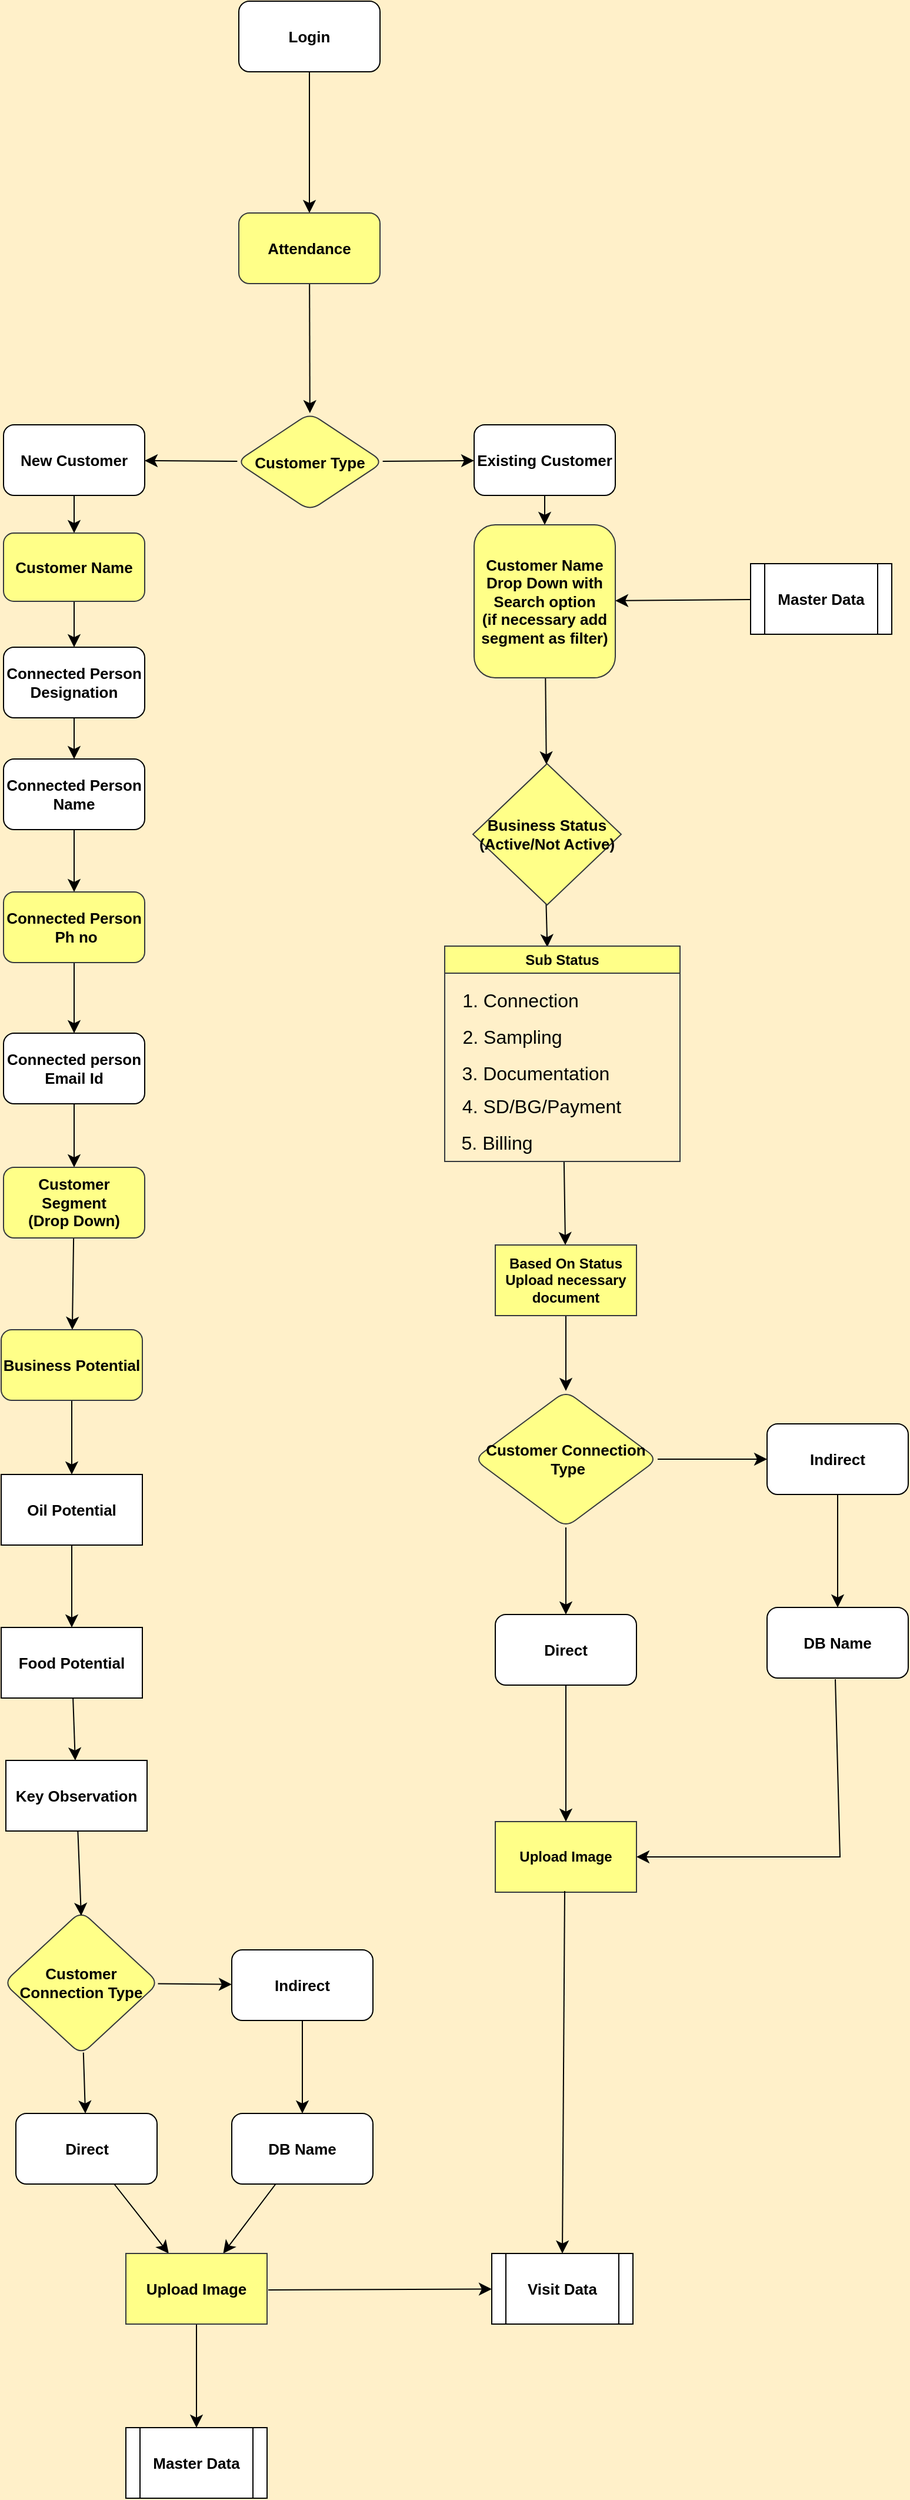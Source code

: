 <mxfile version="26.0.3" pages="4">
  <diagram name="Page-1" id="9xmvwYHzPT9KTp0JgRCr">
    <mxGraphModel dx="1444" dy="1362" grid="0" gridSize="10" guides="1" tooltips="1" connect="1" arrows="1" fold="1" page="0" pageScale="1" pageWidth="827" pageHeight="1169" background="light-dark(#FFF0C9,#122300)" math="0" shadow="0">
      <root>
        <mxCell id="0" />
        <mxCell id="1" parent="0" />
        <mxCell id="axZxs7QjBzZ6pgx2wAAU-88" value="" style="edgeStyle=none;curved=1;rounded=0;orthogonalLoop=1;jettySize=auto;html=1;fontSize=13;startSize=8;endSize=8;fontStyle=1;" parent="1" source="axZxs7QjBzZ6pgx2wAAU-89" target="axZxs7QjBzZ6pgx2wAAU-102" edge="1">
          <mxGeometry relative="1" as="geometry" />
        </mxCell>
        <mxCell id="axZxs7QjBzZ6pgx2wAAU-89" value="Master Data" style="shape=process;whiteSpace=wrap;html=1;backgroundOutline=1;fontSize=13;fontStyle=1;" parent="1" vertex="1">
          <mxGeometry x="316" y="-103" width="120" height="60" as="geometry" />
        </mxCell>
        <mxCell id="axZxs7QjBzZ6pgx2wAAU-90" value="" style="edgeStyle=none;curved=1;rounded=0;orthogonalLoop=1;jettySize=auto;html=1;fontSize=13;startSize=8;endSize=8;fontStyle=1;" parent="1" source="axZxs7QjBzZ6pgx2wAAU-91" target="axZxs7QjBzZ6pgx2wAAU-93" edge="1">
          <mxGeometry relative="1" as="geometry" />
        </mxCell>
        <mxCell id="axZxs7QjBzZ6pgx2wAAU-91" value="Login" style="rounded=1;whiteSpace=wrap;html=1;fontSize=13;fontStyle=1;" parent="1" vertex="1">
          <mxGeometry x="-119" y="-581" width="120" height="60" as="geometry" />
        </mxCell>
        <mxCell id="axZxs7QjBzZ6pgx2wAAU-92" value="" style="edgeStyle=none;curved=1;rounded=0;orthogonalLoop=1;jettySize=auto;html=1;fontSize=13;startSize=8;endSize=8;fontStyle=1;" parent="1" source="axZxs7QjBzZ6pgx2wAAU-93" target="axZxs7QjBzZ6pgx2wAAU-96" edge="1">
          <mxGeometry relative="1" as="geometry" />
        </mxCell>
        <mxCell id="axZxs7QjBzZ6pgx2wAAU-93" value="Attendance" style="whiteSpace=wrap;html=1;rounded=1;fontSize=13;fontStyle=1;fillColor=#ffff88;strokeColor=#36393d;" parent="1" vertex="1">
          <mxGeometry x="-119" y="-401" width="120" height="60" as="geometry" />
        </mxCell>
        <mxCell id="axZxs7QjBzZ6pgx2wAAU-94" value="" style="edgeStyle=none;curved=1;rounded=0;orthogonalLoop=1;jettySize=auto;html=1;fontSize=13;startSize=8;endSize=8;fontStyle=1;" parent="1" source="axZxs7QjBzZ6pgx2wAAU-96" target="axZxs7QjBzZ6pgx2wAAU-98" edge="1">
          <mxGeometry relative="1" as="geometry" />
        </mxCell>
        <mxCell id="axZxs7QjBzZ6pgx2wAAU-95" value="" style="edgeStyle=none;curved=1;rounded=0;orthogonalLoop=1;jettySize=auto;html=1;fontSize=13;startSize=8;endSize=8;fontStyle=1;" parent="1" source="axZxs7QjBzZ6pgx2wAAU-96" target="axZxs7QjBzZ6pgx2wAAU-100" edge="1">
          <mxGeometry relative="1" as="geometry" />
        </mxCell>
        <mxCell id="axZxs7QjBzZ6pgx2wAAU-96" value="Customer Type" style="rhombus;whiteSpace=wrap;html=1;rounded=1;fontSize=13;fontStyle=1;fillColor=#ffff88;strokeColor=#36393d;" parent="1" vertex="1">
          <mxGeometry x="-121" y="-231" width="125" height="83" as="geometry" />
        </mxCell>
        <mxCell id="axZxs7QjBzZ6pgx2wAAU-97" value="" style="edgeStyle=none;curved=1;rounded=0;orthogonalLoop=1;jettySize=auto;html=1;fontSize=13;startSize=8;endSize=8;fontStyle=1;" parent="1" source="axZxs7QjBzZ6pgx2wAAU-98" target="axZxs7QjBzZ6pgx2wAAU-102" edge="1">
          <mxGeometry relative="1" as="geometry" />
        </mxCell>
        <mxCell id="axZxs7QjBzZ6pgx2wAAU-98" value="Existing Customer" style="whiteSpace=wrap;html=1;rounded=1;fontSize=13;fontStyle=1;" parent="1" vertex="1">
          <mxGeometry x="81" y="-221" width="120" height="60" as="geometry" />
        </mxCell>
        <mxCell id="axZxs7QjBzZ6pgx2wAAU-99" value="" style="edgeStyle=none;curved=1;rounded=0;orthogonalLoop=1;jettySize=auto;html=1;fontSize=13;startSize=8;endSize=8;fontStyle=1;" parent="1" source="axZxs7QjBzZ6pgx2wAAU-100" target="axZxs7QjBzZ6pgx2wAAU-117" edge="1">
          <mxGeometry relative="1" as="geometry" />
        </mxCell>
        <mxCell id="axZxs7QjBzZ6pgx2wAAU-100" value="New Customer" style="whiteSpace=wrap;html=1;rounded=1;fontSize=13;fontStyle=1;" parent="1" vertex="1">
          <mxGeometry x="-319" y="-221" width="120" height="60" as="geometry" />
        </mxCell>
        <mxCell id="axZxs7QjBzZ6pgx2wAAU-101" value="" style="edgeStyle=none;curved=1;rounded=0;orthogonalLoop=1;jettySize=auto;html=1;fontSize=13;startSize=8;endSize=8;fontStyle=1;" parent="1" source="axZxs7QjBzZ6pgx2wAAU-102" target="Hzr_RUG9QyEOuLMwAOvv-33" edge="1">
          <mxGeometry relative="1" as="geometry">
            <mxPoint x="141" y="71" as="targetPoint" />
          </mxGeometry>
        </mxCell>
        <mxCell id="axZxs7QjBzZ6pgx2wAAU-102" value="Customer Name Drop Down with Search option&lt;div&gt;(if necessary add segment as filter)&lt;/div&gt;" style="whiteSpace=wrap;html=1;rounded=1;fontSize=13;fontStyle=1;fillColor=#ffff88;strokeColor=#36393d;" parent="1" vertex="1">
          <mxGeometry x="81" y="-136" width="120" height="130" as="geometry" />
        </mxCell>
        <mxCell id="axZxs7QjBzZ6pgx2wAAU-105" style="edgeStyle=none;curved=1;rounded=0;orthogonalLoop=1;jettySize=auto;html=1;exitX=0.5;exitY=1;exitDx=0;exitDy=0;fontSize=13;startSize=8;endSize=8;fontStyle=1;" parent="1" edge="1">
          <mxGeometry relative="1" as="geometry">
            <mxPoint x="141" y="46" as="sourcePoint" />
            <mxPoint x="141" y="46" as="targetPoint" />
          </mxGeometry>
        </mxCell>
        <mxCell id="axZxs7QjBzZ6pgx2wAAU-106" style="edgeStyle=none;curved=1;rounded=0;orthogonalLoop=1;jettySize=auto;html=1;exitX=1;exitY=1;exitDx=0;exitDy=0;fontSize=13;startSize=8;endSize=8;fontStyle=1;" parent="1" edge="1">
          <mxGeometry relative="1" as="geometry">
            <mxPoint x="201" y="46" as="sourcePoint" />
            <mxPoint x="201" y="46" as="targetPoint" />
          </mxGeometry>
        </mxCell>
        <mxCell id="Hzr_RUG9QyEOuLMwAOvv-21" value="" style="edgeStyle=none;curved=1;rounded=0;orthogonalLoop=1;jettySize=auto;html=1;fontSize=12;startSize=8;endSize=8;entryX=0.436;entryY=0.005;entryDx=0;entryDy=0;entryPerimeter=0;" parent="1" target="Hzr_RUG9QyEOuLMwAOvv-14" edge="1">
          <mxGeometry relative="1" as="geometry">
            <mxPoint x="142.188" y="185" as="sourcePoint" />
          </mxGeometry>
        </mxCell>
        <mxCell id="axZxs7QjBzZ6pgx2wAAU-116" value="" style="edgeStyle=none;curved=1;rounded=0;orthogonalLoop=1;jettySize=auto;html=1;fontSize=13;startSize=8;endSize=8;fontStyle=1;" parent="1" source="axZxs7QjBzZ6pgx2wAAU-117" target="axZxs7QjBzZ6pgx2wAAU-119" edge="1">
          <mxGeometry relative="1" as="geometry" />
        </mxCell>
        <mxCell id="axZxs7QjBzZ6pgx2wAAU-117" value="Customer Name" style="whiteSpace=wrap;html=1;rounded=1;fontSize=13;fontStyle=1;fillColor=#ffff88;strokeColor=#36393d;" parent="1" vertex="1">
          <mxGeometry x="-319" y="-129" width="120" height="58" as="geometry" />
        </mxCell>
        <mxCell id="axZxs7QjBzZ6pgx2wAAU-118" value="" style="edgeStyle=none;curved=1;rounded=0;orthogonalLoop=1;jettySize=auto;html=1;fontSize=13;startSize=8;endSize=8;fontStyle=1;" parent="1" source="axZxs7QjBzZ6pgx2wAAU-119" target="axZxs7QjBzZ6pgx2wAAU-121" edge="1">
          <mxGeometry relative="1" as="geometry" />
        </mxCell>
        <mxCell id="axZxs7QjBzZ6pgx2wAAU-119" value="Connected Person Designation" style="whiteSpace=wrap;html=1;rounded=1;fontSize=13;fontStyle=1;" parent="1" vertex="1">
          <mxGeometry x="-319" y="-32" width="120" height="60" as="geometry" />
        </mxCell>
        <mxCell id="axZxs7QjBzZ6pgx2wAAU-120" value="" style="edgeStyle=none;curved=1;rounded=0;orthogonalLoop=1;jettySize=auto;html=1;fontSize=13;startSize=8;endSize=8;fontStyle=1;" parent="1" source="axZxs7QjBzZ6pgx2wAAU-121" target="axZxs7QjBzZ6pgx2wAAU-123" edge="1">
          <mxGeometry relative="1" as="geometry" />
        </mxCell>
        <mxCell id="axZxs7QjBzZ6pgx2wAAU-121" value="Connected Person Name" style="whiteSpace=wrap;html=1;rounded=1;fontSize=13;fontStyle=1;" parent="1" vertex="1">
          <mxGeometry x="-319" y="63" width="120" height="60" as="geometry" />
        </mxCell>
        <mxCell id="axZxs7QjBzZ6pgx2wAAU-122" value="" style="edgeStyle=none;curved=1;rounded=0;orthogonalLoop=1;jettySize=auto;html=1;fontSize=13;startSize=8;endSize=8;fontStyle=1;" parent="1" source="axZxs7QjBzZ6pgx2wAAU-123" target="axZxs7QjBzZ6pgx2wAAU-125" edge="1">
          <mxGeometry relative="1" as="geometry" />
        </mxCell>
        <mxCell id="axZxs7QjBzZ6pgx2wAAU-123" value="Connected Person&lt;div&gt;&amp;nbsp;Ph no&lt;/div&gt;" style="whiteSpace=wrap;html=1;rounded=1;fontSize=13;fontStyle=1;fillColor=#ffff88;strokeColor=#36393d;" parent="1" vertex="1">
          <mxGeometry x="-319" y="176" width="120" height="60" as="geometry" />
        </mxCell>
        <mxCell id="axZxs7QjBzZ6pgx2wAAU-124" value="" style="edgeStyle=none;curved=1;rounded=0;orthogonalLoop=1;jettySize=auto;html=1;fontSize=13;startSize=8;endSize=8;fontStyle=1;" parent="1" source="axZxs7QjBzZ6pgx2wAAU-125" target="axZxs7QjBzZ6pgx2wAAU-128" edge="1">
          <mxGeometry relative="1" as="geometry" />
        </mxCell>
        <mxCell id="axZxs7QjBzZ6pgx2wAAU-125" value="Connected person Email Id" style="whiteSpace=wrap;html=1;rounded=1;fontSize=13;fontStyle=1;" parent="1" vertex="1">
          <mxGeometry x="-319" y="296" width="120" height="60" as="geometry" />
        </mxCell>
        <mxCell id="axZxs7QjBzZ6pgx2wAAU-127" value="" style="edgeStyle=none;curved=1;rounded=0;orthogonalLoop=1;jettySize=auto;html=1;fontSize=13;startSize=8;endSize=8;fontStyle=1;" parent="1" source="axZxs7QjBzZ6pgx2wAAU-128" target="Hzr_RUG9QyEOuLMwAOvv-34" edge="1">
          <mxGeometry relative="1" as="geometry">
            <mxPoint x="-291" y="547" as="targetPoint" />
          </mxGeometry>
        </mxCell>
        <mxCell id="axZxs7QjBzZ6pgx2wAAU-128" value="Customer Segment&lt;br&gt;(&lt;span style=&quot;background-color: transparent; color: light-dark(rgb(0, 0, 0), rgb(255, 255, 255));&quot;&gt;Drop Down)&lt;/span&gt;" style="whiteSpace=wrap;html=1;rounded=1;fontSize=13;fontStyle=1;fillColor=#ffff88;strokeColor=#36393d;" parent="1" vertex="1">
          <mxGeometry x="-319" y="410" width="120" height="60" as="geometry" />
        </mxCell>
        <mxCell id="axZxs7QjBzZ6pgx2wAAU-131" value="" style="edgeStyle=none;curved=1;rounded=0;orthogonalLoop=1;jettySize=auto;html=1;fontSize=13;startSize=8;endSize=8;fontStyle=1;" parent="1" source="axZxs7QjBzZ6pgx2wAAU-133" target="axZxs7QjBzZ6pgx2wAAU-136" edge="1">
          <mxGeometry relative="1" as="geometry" />
        </mxCell>
        <mxCell id="axZxs7QjBzZ6pgx2wAAU-132" value="" style="edgeStyle=none;curved=1;rounded=0;orthogonalLoop=1;jettySize=auto;html=1;fontSize=13;startSize=8;endSize=8;fontStyle=1;" parent="1" source="axZxs7QjBzZ6pgx2wAAU-133" target="axZxs7QjBzZ6pgx2wAAU-138" edge="1">
          <mxGeometry relative="1" as="geometry" />
        </mxCell>
        <mxCell id="axZxs7QjBzZ6pgx2wAAU-133" value="Customer Connection Type" style="rhombus;whiteSpace=wrap;html=1;rounded=1;fontSize=13;fontStyle=1;fillColor=#ffff88;strokeColor=#36393d;" parent="1" vertex="1">
          <mxGeometry x="-319" y="1042" width="132" height="122" as="geometry" />
        </mxCell>
        <mxCell id="axZxs7QjBzZ6pgx2wAAU-135" value="" style="edgeStyle=none;curved=1;rounded=0;orthogonalLoop=1;jettySize=auto;html=1;fontSize=13;startSize=8;endSize=8;fontStyle=1;" parent="1" source="axZxs7QjBzZ6pgx2wAAU-136" target="axZxs7QjBzZ6pgx2wAAU-150" edge="1">
          <mxGeometry relative="1" as="geometry">
            <mxPoint x="-326.5" y="1340.8" as="targetPoint" />
          </mxGeometry>
        </mxCell>
        <mxCell id="axZxs7QjBzZ6pgx2wAAU-136" value="Direct" style="whiteSpace=wrap;html=1;rounded=1;fontSize=13;fontStyle=1;" parent="1" vertex="1">
          <mxGeometry x="-308.5" y="1214" width="120" height="60" as="geometry" />
        </mxCell>
        <mxCell id="axZxs7QjBzZ6pgx2wAAU-137" value="" style="edgeStyle=none;curved=1;rounded=0;orthogonalLoop=1;jettySize=auto;html=1;fontSize=13;startSize=8;endSize=8;fontStyle=1;" parent="1" source="axZxs7QjBzZ6pgx2wAAU-138" target="axZxs7QjBzZ6pgx2wAAU-140" edge="1">
          <mxGeometry relative="1" as="geometry" />
        </mxCell>
        <mxCell id="axZxs7QjBzZ6pgx2wAAU-138" value="Indirect" style="whiteSpace=wrap;html=1;rounded=1;fontSize=13;fontStyle=1;" parent="1" vertex="1">
          <mxGeometry x="-125" y="1075" width="120" height="60" as="geometry" />
        </mxCell>
        <mxCell id="axZxs7QjBzZ6pgx2wAAU-139" value="" style="edgeStyle=none;curved=1;rounded=0;orthogonalLoop=1;jettySize=auto;html=1;fontSize=13;startSize=8;endSize=8;fontStyle=1;" parent="1" source="axZxs7QjBzZ6pgx2wAAU-140" target="axZxs7QjBzZ6pgx2wAAU-150" edge="1">
          <mxGeometry relative="1" as="geometry">
            <mxPoint x="-482" y="1451" as="targetPoint" />
          </mxGeometry>
        </mxCell>
        <mxCell id="axZxs7QjBzZ6pgx2wAAU-140" value="DB Name" style="whiteSpace=wrap;html=1;rounded=1;fontSize=13;fontStyle=1;" parent="1" vertex="1">
          <mxGeometry x="-125" y="1214" width="120" height="60" as="geometry" />
        </mxCell>
        <mxCell id="axZxs7QjBzZ6pgx2wAAU-141" value="" style="edgeStyle=none;curved=1;rounded=0;orthogonalLoop=1;jettySize=auto;html=1;fontSize=13;startSize=8;endSize=8;fontStyle=1;exitX=0.5;exitY=1;exitDx=0;exitDy=0;" parent="1" source="Hzr_RUG9QyEOuLMwAOvv-34" target="axZxs7QjBzZ6pgx2wAAU-145" edge="1">
          <mxGeometry relative="1" as="geometry">
            <mxPoint x="-322" y="620" as="sourcePoint" />
          </mxGeometry>
        </mxCell>
        <mxCell id="axZxs7QjBzZ6pgx2wAAU-143" style="edgeStyle=none;curved=1;rounded=0;orthogonalLoop=1;jettySize=auto;html=1;entryX=0.998;entryY=0.62;entryDx=0;entryDy=0;entryPerimeter=0;fontSize=13;startSize=8;endSize=8;fontStyle=1;" parent="1" edge="1">
          <mxGeometry relative="1" as="geometry">
            <mxPoint x="-265" y="597.229" as="sourcePoint" />
            <mxPoint x="-265.24" y="597.2" as="targetPoint" />
          </mxGeometry>
        </mxCell>
        <mxCell id="axZxs7QjBzZ6pgx2wAAU-144" value="" style="edgeStyle=none;curved=1;rounded=0;orthogonalLoop=1;jettySize=auto;html=1;fontSize=13;startSize=8;endSize=8;fontStyle=1;" parent="1" source="axZxs7QjBzZ6pgx2wAAU-145" target="axZxs7QjBzZ6pgx2wAAU-147" edge="1">
          <mxGeometry relative="1" as="geometry" />
        </mxCell>
        <mxCell id="axZxs7QjBzZ6pgx2wAAU-145" value="Oil Potential" style="whiteSpace=wrap;html=1;fontSize=13;fontStyle=1;" parent="1" vertex="1">
          <mxGeometry x="-321" y="671" width="120" height="60" as="geometry" />
        </mxCell>
        <mxCell id="axZxs7QjBzZ6pgx2wAAU-146" value="" style="edgeStyle=none;curved=1;rounded=0;orthogonalLoop=1;jettySize=auto;html=1;fontSize=13;startSize=8;endSize=8;fontStyle=1;" parent="1" source="axZxs7QjBzZ6pgx2wAAU-147" target="axZxs7QjBzZ6pgx2wAAU-149" edge="1">
          <mxGeometry relative="1" as="geometry" />
        </mxCell>
        <mxCell id="axZxs7QjBzZ6pgx2wAAU-147" value="Food Potential" style="whiteSpace=wrap;html=1;fontSize=13;fontStyle=1;" parent="1" vertex="1">
          <mxGeometry x="-321" y="801" width="120" height="60" as="geometry" />
        </mxCell>
        <mxCell id="axZxs7QjBzZ6pgx2wAAU-148" value="" style="edgeStyle=none;curved=1;rounded=0;orthogonalLoop=1;jettySize=auto;html=1;fontSize=13;startSize=8;endSize=8;fontStyle=1;entryX=0.5;entryY=0.033;entryDx=0;entryDy=0;entryPerimeter=0;" parent="1" source="axZxs7QjBzZ6pgx2wAAU-149" target="axZxs7QjBzZ6pgx2wAAU-133" edge="1">
          <mxGeometry relative="1" as="geometry" />
        </mxCell>
        <mxCell id="axZxs7QjBzZ6pgx2wAAU-149" value="Key Observation" style="whiteSpace=wrap;html=1;fontSize=13;fontStyle=1;" parent="1" vertex="1">
          <mxGeometry x="-317" y="914" width="120" height="60" as="geometry" />
        </mxCell>
        <mxCell id="Hzr_RUG9QyEOuLMwAOvv-4" value="" style="edgeStyle=none;curved=1;rounded=0;orthogonalLoop=1;jettySize=auto;html=1;fontSize=13;startSize=8;endSize=8;fontStyle=1;" parent="1" source="axZxs7QjBzZ6pgx2wAAU-150" target="Hzr_RUG9QyEOuLMwAOvv-2" edge="1">
          <mxGeometry relative="1" as="geometry" />
        </mxCell>
        <mxCell id="axZxs7QjBzZ6pgx2wAAU-150" value="Upload Image" style="whiteSpace=wrap;html=1;fontSize=13;fontStyle=1;fillColor=#ffff88;strokeColor=#36393d;" parent="1" vertex="1">
          <mxGeometry x="-215" y="1333" width="120" height="60" as="geometry" />
        </mxCell>
        <mxCell id="Hzr_RUG9QyEOuLMwAOvv-2" value="Master Data" style="shape=process;whiteSpace=wrap;html=1;backgroundOutline=1;fontSize=13;fontStyle=1;" parent="1" vertex="1">
          <mxGeometry x="-215" y="1481" width="120" height="60" as="geometry" />
        </mxCell>
        <mxCell id="Hzr_RUG9QyEOuLMwAOvv-3" value="Visit Data" style="shape=process;whiteSpace=wrap;html=1;backgroundOutline=1;fontSize=13;fontStyle=1;" parent="1" vertex="1">
          <mxGeometry x="96" y="1333" width="120" height="60" as="geometry" />
        </mxCell>
        <mxCell id="Hzr_RUG9QyEOuLMwAOvv-5" value="" style="endArrow=classic;html=1;rounded=0;fontSize=13;startSize=8;endSize=8;curved=1;fontStyle=1;" parent="1" target="Hzr_RUG9QyEOuLMwAOvv-3" edge="1">
          <mxGeometry width="50" height="50" relative="1" as="geometry">
            <mxPoint x="-94" y="1364" as="sourcePoint" />
            <mxPoint x="-44" y="1314" as="targetPoint" />
          </mxGeometry>
        </mxCell>
        <mxCell id="Hzr_RUG9QyEOuLMwAOvv-23" value="" style="edgeStyle=none;curved=1;rounded=0;orthogonalLoop=1;jettySize=auto;html=1;fontSize=12;startSize=8;endSize=8;" parent="1" source="Hzr_RUG9QyEOuLMwAOvv-14" target="Hzr_RUG9QyEOuLMwAOvv-22" edge="1">
          <mxGeometry relative="1" as="geometry" />
        </mxCell>
        <mxCell id="Hzr_RUG9QyEOuLMwAOvv-14" value="Sub Status" style="swimlane;whiteSpace=wrap;html=1;fillColor=#ffff88;strokeColor=#36393d;" parent="1" vertex="1">
          <mxGeometry x="56" y="222" width="200" height="183" as="geometry" />
        </mxCell>
        <mxCell id="Hzr_RUG9QyEOuLMwAOvv-15" value="1.&amp;nbsp;&lt;span style=&quot;background-color: transparent; color: light-dark(rgb(0, 0, 0), rgb(255, 255, 255));&quot;&gt;Connection&lt;/span&gt;" style="text;html=1;align=center;verticalAlign=middle;resizable=0;points=[];autosize=1;strokeColor=none;fillColor=none;fontSize=16;" parent="Hzr_RUG9QyEOuLMwAOvv-14" vertex="1">
          <mxGeometry x="5" y="30" width="117" height="31" as="geometry" />
        </mxCell>
        <mxCell id="Hzr_RUG9QyEOuLMwAOvv-19" value="5.&amp;nbsp;&lt;span style=&quot;background-color: transparent; color: light-dark(rgb(0, 0, 0), rgb(255, 255, 255));&quot;&gt;Billing&lt;/span&gt;" style="text;html=1;align=center;verticalAlign=middle;resizable=0;points=[];autosize=1;strokeColor=none;fillColor=none;fontSize=16;" parent="Hzr_RUG9QyEOuLMwAOvv-14" vertex="1">
          <mxGeometry x="5" y="151" width="78" height="31" as="geometry" />
        </mxCell>
        <mxCell id="Hzr_RUG9QyEOuLMwAOvv-18" value="4.&amp;nbsp;&lt;span style=&quot;background-color: transparent; color: light-dark(rgb(0, 0, 0), rgb(255, 255, 255));&quot;&gt;SD/BG/Payment&lt;/span&gt;" style="text;html=1;align=center;verticalAlign=middle;resizable=0;points=[];autosize=1;strokeColor=none;fillColor=none;fontSize=16;" parent="Hzr_RUG9QyEOuLMwAOvv-14" vertex="1">
          <mxGeometry x="5" y="120" width="153" height="31" as="geometry" />
        </mxCell>
        <mxCell id="Hzr_RUG9QyEOuLMwAOvv-17" value="3. Documentation" style="text;html=1;align=center;verticalAlign=middle;resizable=0;points=[];autosize=1;strokeColor=none;fillColor=none;fontSize=16;" parent="Hzr_RUG9QyEOuLMwAOvv-14" vertex="1">
          <mxGeometry x="5" y="92" width="143" height="31" as="geometry" />
        </mxCell>
        <mxCell id="Hzr_RUG9QyEOuLMwAOvv-16" value="2. Sampling" style="text;html=1;align=center;verticalAlign=middle;resizable=0;points=[];autosize=1;strokeColor=none;fillColor=none;fontSize=16;" parent="Hzr_RUG9QyEOuLMwAOvv-14" vertex="1">
          <mxGeometry x="5" y="61" width="103" height="31" as="geometry" />
        </mxCell>
        <mxCell id="TpEUEDm94xUCG_052bs2-8" value="" style="edgeStyle=none;curved=1;rounded=0;orthogonalLoop=1;jettySize=auto;html=1;fontSize=12;startSize=8;endSize=8;" parent="1" source="Hzr_RUG9QyEOuLMwAOvv-22" target="TpEUEDm94xUCG_052bs2-3" edge="1">
          <mxGeometry relative="1" as="geometry" />
        </mxCell>
        <mxCell id="Hzr_RUG9QyEOuLMwAOvv-22" value="Based On Status Upload necessary document" style="whiteSpace=wrap;html=1;fontStyle=1;startSize=23;fillColor=#ffff88;strokeColor=#36393d;" parent="1" vertex="1">
          <mxGeometry x="99" y="476" width="120" height="60" as="geometry" />
        </mxCell>
        <mxCell id="Hzr_RUG9QyEOuLMwAOvv-24" value="Upload Image" style="whiteSpace=wrap;html=1;fontStyle=1;startSize=23;fillColor=#ffff88;strokeColor=#36393d;" parent="1" vertex="1">
          <mxGeometry x="99" y="966" width="120" height="60" as="geometry" />
        </mxCell>
        <mxCell id="Hzr_RUG9QyEOuLMwAOvv-26" value="" style="endArrow=classic;html=1;rounded=0;fontSize=12;startSize=8;endSize=8;curved=1;entryX=0.5;entryY=0;entryDx=0;entryDy=0;" parent="1" target="Hzr_RUG9QyEOuLMwAOvv-3" edge="1">
          <mxGeometry width="50" height="50" relative="1" as="geometry">
            <mxPoint x="158" y="1025" as="sourcePoint" />
            <mxPoint x="208" y="975" as="targetPoint" />
          </mxGeometry>
        </mxCell>
        <mxCell id="Hzr_RUG9QyEOuLMwAOvv-33" value="&lt;span style=&quot;font-size: 13px; font-weight: 700;&quot;&gt;Business Status&lt;/span&gt;&lt;br style=&quot;font-size: 13px; font-weight: 700;&quot;&gt;&lt;span style=&quot;font-size: 13px; font-weight: 700;&quot;&gt;(Active/Not Active)&lt;/span&gt;" style="rhombus;whiteSpace=wrap;html=1;fillColor=#ffff88;strokeColor=#36393d;" parent="1" vertex="1">
          <mxGeometry x="80" y="67" width="126" height="120" as="geometry" />
        </mxCell>
        <mxCell id="Hzr_RUG9QyEOuLMwAOvv-34" value="&lt;span style=&quot;font-size: 13px; font-weight: 700;&quot;&gt;Business Potential&lt;/span&gt;" style="rounded=1;whiteSpace=wrap;html=1;fillColor=#ffff88;strokeColor=#36393d;" parent="1" vertex="1">
          <mxGeometry x="-321" y="548" width="120" height="60" as="geometry" />
        </mxCell>
        <mxCell id="TpEUEDm94xUCG_052bs2-1" value="" style="edgeStyle=none;curved=1;rounded=0;orthogonalLoop=1;jettySize=auto;html=1;fontSize=13;startSize=8;endSize=8;fontStyle=1;" parent="1" source="TpEUEDm94xUCG_052bs2-3" target="TpEUEDm94xUCG_052bs2-5" edge="1">
          <mxGeometry relative="1" as="geometry" />
        </mxCell>
        <mxCell id="TpEUEDm94xUCG_052bs2-2" value="" style="edgeStyle=none;curved=1;rounded=0;orthogonalLoop=1;jettySize=auto;html=1;fontSize=13;startSize=8;endSize=8;fontStyle=1;" parent="1" source="TpEUEDm94xUCG_052bs2-3" target="TpEUEDm94xUCG_052bs2-6" edge="1">
          <mxGeometry relative="1" as="geometry" />
        </mxCell>
        <mxCell id="TpEUEDm94xUCG_052bs2-3" value="Customer Connection&lt;div&gt;&amp;nbsp;Type&lt;/div&gt;" style="rhombus;whiteSpace=wrap;html=1;rounded=1;fontSize=13;fontStyle=1;fillColor=#ffff88;strokeColor=#36393d;" parent="1" vertex="1">
          <mxGeometry x="81" y="600" width="156" height="116" as="geometry" />
        </mxCell>
        <mxCell id="TpEUEDm94xUCG_052bs2-4" value="" style="edgeStyle=none;curved=1;rounded=0;orthogonalLoop=1;jettySize=auto;html=1;fontSize=13;startSize=8;endSize=8;fontStyle=1;" parent="1" source="TpEUEDm94xUCG_052bs2-5" target="TpEUEDm94xUCG_052bs2-7" edge="1">
          <mxGeometry relative="1" as="geometry" />
        </mxCell>
        <mxCell id="TpEUEDm94xUCG_052bs2-5" value="Indirect" style="whiteSpace=wrap;html=1;rounded=1;fontSize=13;fontStyle=1;" parent="1" vertex="1">
          <mxGeometry x="330" y="628" width="120" height="60" as="geometry" />
        </mxCell>
        <mxCell id="TpEUEDm94xUCG_052bs2-9" value="" style="edgeStyle=none;curved=1;rounded=0;orthogonalLoop=1;jettySize=auto;html=1;fontSize=12;startSize=8;endSize=8;" parent="1" source="TpEUEDm94xUCG_052bs2-6" target="Hzr_RUG9QyEOuLMwAOvv-24" edge="1">
          <mxGeometry relative="1" as="geometry" />
        </mxCell>
        <mxCell id="TpEUEDm94xUCG_052bs2-6" value="Direct" style="whiteSpace=wrap;html=1;rounded=1;fontSize=13;fontStyle=1;" parent="1" vertex="1">
          <mxGeometry x="99" y="790" width="120" height="60" as="geometry" />
        </mxCell>
        <mxCell id="TpEUEDm94xUCG_052bs2-7" value="DB Name" style="whiteSpace=wrap;html=1;rounded=1;fontSize=13;fontStyle=1;" parent="1" vertex="1">
          <mxGeometry x="330" y="784" width="120" height="60" as="geometry" />
        </mxCell>
        <mxCell id="TpEUEDm94xUCG_052bs2-10" value="" style="endArrow=classic;html=1;rounded=0;fontSize=12;startSize=8;endSize=8;curved=0;entryX=1;entryY=0.5;entryDx=0;entryDy=0;" parent="1" target="Hzr_RUG9QyEOuLMwAOvv-24" edge="1">
          <mxGeometry width="50" height="50" relative="1" as="geometry">
            <mxPoint x="388" y="845" as="sourcePoint" />
            <mxPoint x="438" y="795" as="targetPoint" />
            <Array as="points">
              <mxPoint x="392" y="996" />
            </Array>
          </mxGeometry>
        </mxCell>
      </root>
    </mxGraphModel>
  </diagram>
  <diagram id="T2AqPi9ZL-3uFZacYEfg" name="Home page">
    <mxGraphModel dx="1690" dy="1550" grid="0" gridSize="10" guides="1" tooltips="1" connect="1" arrows="1" fold="1" page="1" pageScale="1" pageWidth="850" pageHeight="1100" background="light-dark(#E6FFCC,#121212)" math="0" shadow="0">
      <root>
        <mxCell id="0" />
        <mxCell id="1" parent="0" />
        <mxCell id="vIOlshqXKkaAOKbywXB5-1" value="" style="edgeStyle=orthogonalEdgeStyle;rounded=0;orthogonalLoop=1;jettySize=auto;html=1;" edge="1" parent="1" target="vIOlshqXKkaAOKbywXB5-145">
          <mxGeometry relative="1" as="geometry">
            <mxPoint x="188" y="1824.0" as="sourcePoint" />
          </mxGeometry>
        </mxCell>
        <mxCell id="IMaWT1nKPYmOKtTnJCtE-3" style="edgeStyle=orthogonalEdgeStyle;rounded=0;orthogonalLoop=1;jettySize=auto;html=1;" edge="1" parent="1" source="vIOlshqXKkaAOKbywXB5-6" target="IMaWT1nKPYmOKtTnJCtE-2">
          <mxGeometry relative="1" as="geometry" />
        </mxCell>
        <mxCell id="vIOlshqXKkaAOKbywXB5-6" value="Login" style="rounded=1;whiteSpace=wrap;html=1;fontSize=13;fontStyle=1;" vertex="1" parent="1">
          <mxGeometry x="-365" y="-637" width="120" height="60" as="geometry" />
        </mxCell>
        <mxCell id="vIOlshqXKkaAOKbywXB5-145" value="&lt;font style=&quot;font-size: 20px;&quot;&gt;&lt;b style=&quot;&quot;&gt;EOD&lt;/b&gt;&lt;/font&gt;" style="whiteSpace=wrap;html=1;fillColor=#0050ef;strokeColor=#001DBC;fontColor=#ffffff;" vertex="1" parent="1">
          <mxGeometry x="165" y="1849" width="120" height="60" as="geometry" />
        </mxCell>
        <mxCell id="IMaWT1nKPYmOKtTnJCtE-9" value="" style="edgeStyle=orthogonalEdgeStyle;rounded=0;orthogonalLoop=1;jettySize=auto;html=1;" edge="1" parent="1" source="QWnlur_puMoGlZaNYbP0-1" target="IMaWT1nKPYmOKtTnJCtE-8">
          <mxGeometry relative="1" as="geometry" />
        </mxCell>
        <mxCell id="IMaWT1nKPYmOKtTnJCtE-11" value="" style="edgeStyle=orthogonalEdgeStyle;rounded=0;orthogonalLoop=1;jettySize=auto;html=1;" edge="1" parent="1" source="QWnlur_puMoGlZaNYbP0-1" target="IMaWT1nKPYmOKtTnJCtE-10">
          <mxGeometry relative="1" as="geometry" />
        </mxCell>
        <mxCell id="QWnlur_puMoGlZaNYbP0-1" value="Customer Type" style="rhombus;whiteSpace=wrap;html=1;rounded=1;fontSize=13;fontStyle=1;fillColor=#ffff88;strokeColor=#36393d;" vertex="1" parent="1">
          <mxGeometry x="-367.5" y="-361" width="125" height="83" as="geometry" />
        </mxCell>
        <mxCell id="IMaWT1nKPYmOKtTnJCtE-7" style="edgeStyle=orthogonalEdgeStyle;rounded=0;orthogonalLoop=1;jettySize=auto;html=1;entryX=0.5;entryY=0;entryDx=0;entryDy=0;" edge="1" parent="1" source="IMaWT1nKPYmOKtTnJCtE-2" target="QWnlur_puMoGlZaNYbP0-1">
          <mxGeometry relative="1" as="geometry" />
        </mxCell>
        <mxCell id="IMaWT1nKPYmOKtTnJCtE-2" value="&lt;span style=&quot;font-size: 13px;&quot;&gt;Attendance&lt;/span&gt;" style="swimlane;whiteSpace=wrap;html=1;" vertex="1" parent="1">
          <mxGeometry x="-405" y="-535" width="200" height="118" as="geometry" />
        </mxCell>
        <mxCell id="IMaWT1nKPYmOKtTnJCtE-4" value="1. Upload Selfie" style="text;html=1;align=center;verticalAlign=middle;resizable=0;points=[];autosize=1;strokeColor=none;fillColor=none;" vertex="1" parent="IMaWT1nKPYmOKtTnJCtE-2">
          <mxGeometry x="10" y="30" width="103" height="26" as="geometry" />
        </mxCell>
        <mxCell id="IMaWT1nKPYmOKtTnJCtE-5" value="2. Lat &amp;amp; Long" style="text;html=1;align=center;verticalAlign=middle;resizable=0;points=[];autosize=1;strokeColor=none;fillColor=none;" vertex="1" parent="IMaWT1nKPYmOKtTnJCtE-2">
          <mxGeometry x="10" y="56" width="89" height="26" as="geometry" />
        </mxCell>
        <mxCell id="IMaWT1nKPYmOKtTnJCtE-6" value="3. Check In Time" style="text;html=1;align=center;verticalAlign=middle;resizable=0;points=[];autosize=1;strokeColor=none;fillColor=none;" vertex="1" parent="IMaWT1nKPYmOKtTnJCtE-2">
          <mxGeometry x="10" y="82" width="108" height="26" as="geometry" />
        </mxCell>
        <mxCell id="IMaWT1nKPYmOKtTnJCtE-18" style="edgeStyle=orthogonalEdgeStyle;rounded=0;orthogonalLoop=1;jettySize=auto;html=1;entryX=0.5;entryY=0;entryDx=0;entryDy=0;" edge="1" parent="1" source="IMaWT1nKPYmOKtTnJCtE-8" target="IMaWT1nKPYmOKtTnJCtE-14">
          <mxGeometry relative="1" as="geometry">
            <Array as="points">
              <mxPoint x="-510" y="-198" />
              <mxPoint x="-305" y="-198" />
            </Array>
          </mxGeometry>
        </mxCell>
        <mxCell id="IMaWT1nKPYmOKtTnJCtE-8" value="New Customer" style="whiteSpace=wrap;html=1;fontSize=13;fillColor=#ffff88;strokeColor=#36393d;rounded=1;fontStyle=1;" vertex="1" parent="1">
          <mxGeometry x="-570" y="-349.5" width="120" height="60" as="geometry" />
        </mxCell>
        <mxCell id="IMaWT1nKPYmOKtTnJCtE-19" style="edgeStyle=orthogonalEdgeStyle;rounded=0;orthogonalLoop=1;jettySize=auto;html=1;entryX=0.5;entryY=0;entryDx=0;entryDy=0;" edge="1" parent="1" source="IMaWT1nKPYmOKtTnJCtE-10" target="IMaWT1nKPYmOKtTnJCtE-14">
          <mxGeometry relative="1" as="geometry">
            <Array as="points">
              <mxPoint x="-100" y="-197" />
              <mxPoint x="-305" y="-197" />
            </Array>
          </mxGeometry>
        </mxCell>
        <mxCell id="IMaWT1nKPYmOKtTnJCtE-10" value="Existing Customer" style="whiteSpace=wrap;html=1;fontSize=13;fillColor=#ffff88;strokeColor=#36393d;rounded=1;fontStyle=1;" vertex="1" parent="1">
          <mxGeometry x="-160" y="-349.5" width="120" height="60" as="geometry" />
        </mxCell>
        <mxCell id="IMaWT1nKPYmOKtTnJCtE-14" value="&lt;span style=&quot;font-size: 13px;&quot;&gt;EOD&lt;/span&gt;" style="swimlane;whiteSpace=wrap;html=1;" vertex="1" parent="1">
          <mxGeometry x="-376.5" y="-122" width="143" height="96" as="geometry" />
        </mxCell>
        <mxCell id="IMaWT1nKPYmOKtTnJCtE-15" value="1. Check Out TIme" style="text;html=1;align=center;verticalAlign=middle;resizable=0;points=[];autosize=1;strokeColor=none;fillColor=none;" vertex="1" parent="IMaWT1nKPYmOKtTnJCtE-14">
          <mxGeometry x="3" y="30" width="118" height="26" as="geometry" />
        </mxCell>
        <mxCell id="IMaWT1nKPYmOKtTnJCtE-16" value="2. Lat &amp;amp; Long" style="text;html=1;align=center;verticalAlign=middle;resizable=0;points=[];autosize=1;strokeColor=none;fillColor=none;" vertex="1" parent="IMaWT1nKPYmOKtTnJCtE-14">
          <mxGeometry x="3" y="56" width="89" height="26" as="geometry" />
        </mxCell>
      </root>
    </mxGraphModel>
  </diagram>
  <diagram id="ipMwRy8EDtL2gmdpaYeT" name="Existing Customer">
    <mxGraphModel dx="1850" dy="1635" grid="0" gridSize="10" guides="1" tooltips="1" connect="1" arrows="1" fold="1" page="1" pageScale="1" pageWidth="850" pageHeight="1100" background="#E6FFCC" math="0" shadow="0">
      <root>
        <mxCell id="0" />
        <mxCell id="1" parent="0" />
        <mxCell id="WintIQSrWjAOmszf8zGn-1" value="" style="edgeStyle=none;curved=1;rounded=0;orthogonalLoop=1;jettySize=auto;html=1;fontSize=13;startSize=8;endSize=8;fontStyle=1;" edge="1" parent="1" source="WintIQSrWjAOmszf8zGn-2" target="WintIQSrWjAOmszf8zGn-6">
          <mxGeometry relative="1" as="geometry" />
        </mxCell>
        <mxCell id="WintIQSrWjAOmszf8zGn-2" value="Customer Data" style="shape=process;whiteSpace=wrap;html=1;backgroundOutline=1;fontSize=13;fontStyle=1;" vertex="1" parent="1">
          <mxGeometry x="534" y="-59.5" width="120" height="60" as="geometry" />
        </mxCell>
        <mxCell id="WintIQSrWjAOmszf8zGn-4" value="Existing Customer" style="whiteSpace=wrap;html=1;rounded=1;fontSize=13;fontStyle=1;" vertex="1" parent="1">
          <mxGeometry x="321" y="-458" width="120" height="60" as="geometry" />
        </mxCell>
        <mxCell id="WintIQSrWjAOmszf8zGn-5" style="edgeStyle=orthogonalEdgeStyle;rounded=0;orthogonalLoop=1;jettySize=auto;html=1;entryX=0.5;entryY=0.056;entryDx=0;entryDy=0;entryPerimeter=0;" edge="1" parent="1" source="WintIQSrWjAOmszf8zGn-6" target="WintIQSrWjAOmszf8zGn-41">
          <mxGeometry relative="1" as="geometry" />
        </mxCell>
        <mxCell id="WintIQSrWjAOmszf8zGn-6" value="Customer Name Drop Down with Search option&lt;div&gt;(based on what user select in location)&lt;/div&gt;" style="whiteSpace=wrap;html=1;rounded=1;fontSize=13;fontStyle=1;fillColor=#ffff88;strokeColor=#36393d;" vertex="1" parent="1">
          <mxGeometry x="321" y="-92.5" width="120" height="130" as="geometry" />
        </mxCell>
        <mxCell id="WintIQSrWjAOmszf8zGn-7" style="edgeStyle=none;curved=1;rounded=0;orthogonalLoop=1;jettySize=auto;html=1;exitX=0.5;exitY=1;exitDx=0;exitDy=0;fontSize=14;startSize=8;endSize=8;fontStyle=1;" edge="1" parent="1">
          <mxGeometry relative="1" as="geometry">
            <mxPoint x="-135" y="963" as="sourcePoint" />
            <mxPoint x="-135" y="963" as="targetPoint" />
          </mxGeometry>
        </mxCell>
        <mxCell id="WintIQSrWjAOmszf8zGn-8" style="edgeStyle=none;curved=1;rounded=0;orthogonalLoop=1;jettySize=auto;html=1;exitX=1;exitY=1;exitDx=0;exitDy=0;fontSize=14;startSize=8;endSize=8;fontStyle=1;" edge="1" parent="1">
          <mxGeometry relative="1" as="geometry">
            <mxPoint x="-75" y="963" as="sourcePoint" />
            <mxPoint x="-75" y="963" as="targetPoint" />
          </mxGeometry>
        </mxCell>
        <mxCell id="WintIQSrWjAOmszf8zGn-9" style="edgeStyle=orthogonalEdgeStyle;rounded=0;orthogonalLoop=1;jettySize=auto;html=1;" edge="1" parent="1" source="WintIQSrWjAOmszf8zGn-10" target="WintIQSrWjAOmszf8zGn-50">
          <mxGeometry relative="1" as="geometry" />
        </mxCell>
        <mxCell id="WintIQSrWjAOmszf8zGn-10" value="Visit Data" style="shape=process;whiteSpace=wrap;html=1;backgroundOutline=1;fontSize=13;fontStyle=1;" vertex="1" parent="1">
          <mxGeometry x="431" y="1539" width="120" height="60" as="geometry" />
        </mxCell>
        <mxCell id="WintIQSrWjAOmszf8zGn-89" style="edgeStyle=orthogonalEdgeStyle;rounded=0;orthogonalLoop=1;jettySize=auto;html=1;entryX=0.5;entryY=0;entryDx=0;entryDy=0;" edge="1" parent="1" source="WintIQSrWjAOmszf8zGn-12" target="WintIQSrWjAOmszf8zGn-6">
          <mxGeometry relative="1" as="geometry" />
        </mxCell>
        <mxCell id="WintIQSrWjAOmszf8zGn-12" value="location" style="swimlane;whiteSpace=wrap;html=1;fillColor=#ffff88;strokeColor=#36393d;" vertex="1" parent="1">
          <mxGeometry x="441" y="-252" width="200" height="109" as="geometry" />
        </mxCell>
        <mxCell id="WintIQSrWjAOmszf8zGn-13" value="2. Area" style="text;html=1;align=center;verticalAlign=middle;resizable=0;points=[];autosize=1;strokeColor=none;fillColor=none;fontSize=14;" vertex="1" parent="WintIQSrWjAOmszf8zGn-12">
          <mxGeometry x="5" y="57" width="62" height="29" as="geometry" />
        </mxCell>
        <mxCell id="WintIQSrWjAOmszf8zGn-14" value="3. Pin Code" style="text;html=1;align=center;verticalAlign=middle;resizable=0;points=[];autosize=1;strokeColor=none;fillColor=none;fontSize=14;" vertex="1" parent="WintIQSrWjAOmszf8zGn-12">
          <mxGeometry x="3" y="80" width="91" height="29" as="geometry" />
        </mxCell>
        <mxCell id="WintIQSrWjAOmszf8zGn-15" value="1. City" style="text;html=1;align=center;verticalAlign=middle;resizable=0;points=[];autosize=1;strokeColor=none;fillColor=none;fontSize=14;" vertex="1" parent="WintIQSrWjAOmszf8zGn-12">
          <mxGeometry x="5" y="31" width="58" height="29" as="geometry" />
        </mxCell>
        <mxCell id="WintIQSrWjAOmszf8zGn-16" style="edgeStyle=orthogonalEdgeStyle;rounded=0;orthogonalLoop=1;jettySize=auto;html=1;" edge="1" parent="1" source="WintIQSrWjAOmszf8zGn-17" target="WintIQSrWjAOmszf8zGn-67">
          <mxGeometry relative="1" as="geometry" />
        </mxCell>
        <mxCell id="WintIQSrWjAOmszf8zGn-17" value="Customer Details add or Edit" style="swimlane;whiteSpace=wrap;html=1;fillColor=#ffff88;strokeColor=#36393d;fontSize=14;" vertex="1" parent="1">
          <mxGeometry x="-174" y="968.5" width="224" height="139" as="geometry" />
        </mxCell>
        <mxCell id="WintIQSrWjAOmszf8zGn-18" value="1. connected person designation" style="text;html=1;align=center;verticalAlign=middle;resizable=0;points=[];autosize=1;strokeColor=none;fillColor=none;fontSize=14;" vertex="1" parent="WintIQSrWjAOmszf8zGn-17">
          <mxGeometry x="-2" y="29" width="220" height="29" as="geometry" />
        </mxCell>
        <mxCell id="WintIQSrWjAOmszf8zGn-19" value="3. connected person ph no" style="text;html=1;align=center;verticalAlign=middle;resizable=0;points=[];autosize=1;strokeColor=none;fillColor=none;fontSize=14;" vertex="1" parent="WintIQSrWjAOmszf8zGn-17">
          <mxGeometry y="80" width="184" height="29" as="geometry" />
        </mxCell>
        <mxCell id="WintIQSrWjAOmszf8zGn-20" value="2. connected person Name" style="text;html=1;align=center;verticalAlign=middle;resizable=0;points=[];autosize=1;strokeColor=none;fillColor=none;fontSize=14;" vertex="1" parent="WintIQSrWjAOmszf8zGn-17">
          <mxGeometry x="-2" y="55" width="186" height="29" as="geometry" />
        </mxCell>
        <mxCell id="WintIQSrWjAOmszf8zGn-21" value="4. Customer Segment" style="text;html=1;align=center;verticalAlign=middle;resizable=0;points=[];autosize=1;strokeColor=none;fillColor=none;fontSize=14;" vertex="1" parent="WintIQSrWjAOmszf8zGn-17">
          <mxGeometry y="106" width="154" height="29" as="geometry" />
        </mxCell>
        <mxCell id="WintIQSrWjAOmszf8zGn-22" style="edgeStyle=orthogonalEdgeStyle;rounded=0;orthogonalLoop=1;jettySize=auto;html=1;entryX=1;entryY=0.5;entryDx=0;entryDy=0;exitX=0.443;exitY=0.959;exitDx=0;exitDy=0;exitPerimeter=0;" edge="1" parent="1" source="u2OX6RzEoCrWAJBVJzpt-1" target="WintIQSrWjAOmszf8zGn-10">
          <mxGeometry relative="1" as="geometry">
            <Array as="points">
              <mxPoint x="907" y="1209" />
              <mxPoint x="907" y="1569" />
            </Array>
          </mxGeometry>
        </mxCell>
        <mxCell id="WintIQSrWjAOmszf8zGn-23" value="Status Update" style="swimlane;whiteSpace=wrap;html=1;fillColor=#ffff88;strokeColor=#36393d;startSize=20;" vertex="1" parent="1">
          <mxGeometry x="833" y="883" width="147" height="128" as="geometry" />
        </mxCell>
        <mxCell id="WintIQSrWjAOmszf8zGn-24" value="1. Active" style="text;html=1;align=center;verticalAlign=middle;resizable=0;points=[];autosize=1;strokeColor=none;fillColor=none;fontSize=16;" vertex="1" parent="WintIQSrWjAOmszf8zGn-23">
          <mxGeometry x="4" y="30" width="78" height="31" as="geometry" />
        </mxCell>
        <mxCell id="WintIQSrWjAOmszf8zGn-25" value="2. On Hold" style="text;html=1;align=center;verticalAlign=middle;resizable=0;points=[];autosize=1;strokeColor=none;fillColor=none;fontSize=16;" vertex="1" parent="WintIQSrWjAOmszf8zGn-23">
          <mxGeometry x="6" y="61" width="94" height="31" as="geometry" />
        </mxCell>
        <mxCell id="WintIQSrWjAOmszf8zGn-26" value="3. Closed" style="text;html=1;align=center;verticalAlign=middle;resizable=0;points=[];autosize=1;strokeColor=none;fillColor=none;fontSize=16;" vertex="1" parent="WintIQSrWjAOmszf8zGn-23">
          <mxGeometry x="6" y="92" width="86" height="31" as="geometry" />
        </mxCell>
        <mxCell id="WintIQSrWjAOmszf8zGn-27" style="edgeStyle=orthogonalEdgeStyle;rounded=0;orthogonalLoop=1;jettySize=auto;html=1;entryX=0.5;entryY=0;entryDx=0;entryDy=0;" edge="1" parent="1" source="WintIQSrWjAOmszf8zGn-28" target="WintIQSrWjAOmszf8zGn-10">
          <mxGeometry relative="1" as="geometry">
            <mxPoint x="408" y="1476" as="targetPoint" />
          </mxGeometry>
        </mxCell>
        <mxCell id="WintIQSrWjAOmszf8zGn-28" value="Documentation" style="swimlane;whiteSpace=wrap;html=1;fillColor=#ffff88;strokeColor=#36393d;" vertex="1" parent="1">
          <mxGeometry x="391" y="1055" width="200" height="278" as="geometry" />
        </mxCell>
        <mxCell id="WintIQSrWjAOmszf8zGn-29" value="1. Pan" style="text;html=1;align=center;verticalAlign=middle;resizable=0;points=[];autosize=1;strokeColor=none;fillColor=none;fontSize=16;" vertex="1" parent="WintIQSrWjAOmszf8zGn-28">
          <mxGeometry x="1" y="27" width="64" height="31" as="geometry" />
        </mxCell>
        <mxCell id="WintIQSrWjAOmszf8zGn-30" value="2. GST" style="text;html=1;align=center;verticalAlign=middle;resizable=0;points=[];autosize=1;strokeColor=none;fillColor=none;fontSize=16;" vertex="1" parent="WintIQSrWjAOmszf8zGn-28">
          <mxGeometry x="1" y="58" width="69" height="31" as="geometry" />
        </mxCell>
        <mxCell id="WintIQSrWjAOmszf8zGn-31" value="3. FSSAI" style="text;html=1;align=center;verticalAlign=middle;resizable=0;points=[];autosize=1;strokeColor=none;fillColor=none;fontSize=16;" vertex="1" parent="WintIQSrWjAOmszf8zGn-28">
          <mxGeometry x="3" y="89" width="82" height="31" as="geometry" />
        </mxCell>
        <mxCell id="WintIQSrWjAOmszf8zGn-32" value="5. Cheque" style="text;html=1;align=center;verticalAlign=middle;resizable=0;points=[];autosize=1;strokeColor=none;fillColor=none;fontSize=16;" vertex="1" parent="WintIQSrWjAOmszf8zGn-28">
          <mxGeometry x="5" y="148" width="92" height="31" as="geometry" />
        </mxCell>
        <mxCell id="WintIQSrWjAOmszf8zGn-33" value="4. TOT" style="text;html=1;align=center;verticalAlign=middle;resizable=0;points=[];autosize=1;strokeColor=none;fillColor=none;fontSize=16;" vertex="1" parent="WintIQSrWjAOmszf8zGn-28">
          <mxGeometry x="3" y="117" width="67" height="31" as="geometry" />
        </mxCell>
        <mxCell id="WintIQSrWjAOmszf8zGn-34" value="6. received date" style="text;html=1;align=center;verticalAlign=middle;resizable=0;points=[];autosize=1;strokeColor=none;fillColor=none;fontSize=16;" vertex="1" parent="WintIQSrWjAOmszf8zGn-28">
          <mxGeometry x="5" y="179" width="132" height="31" as="geometry" />
        </mxCell>
        <mxCell id="WintIQSrWjAOmszf8zGn-35" value="8. Other 2" style="text;html=1;align=center;verticalAlign=middle;resizable=0;points=[];autosize=1;strokeColor=none;fillColor=none;fontSize=16;" vertex="1" parent="WintIQSrWjAOmszf8zGn-28">
          <mxGeometry x="6.5" y="246" width="89" height="31" as="geometry" />
        </mxCell>
        <mxCell id="WintIQSrWjAOmszf8zGn-36" value="7. Other 1" style="text;html=1;align=center;verticalAlign=middle;resizable=0;points=[];autosize=1;strokeColor=none;fillColor=none;fontSize=16;" vertex="1" parent="WintIQSrWjAOmszf8zGn-28">
          <mxGeometry x="6.5" y="210" width="89" height="31" as="geometry" />
        </mxCell>
        <mxCell id="WintIQSrWjAOmszf8zGn-37" style="edgeStyle=orthogonalEdgeStyle;rounded=0;orthogonalLoop=1;jettySize=auto;html=1;entryX=1;entryY=0.5;entryDx=0;entryDy=0;" edge="1" parent="1" source="WintIQSrWjAOmszf8zGn-38" target="WintIQSrWjAOmszf8zGn-10">
          <mxGeometry relative="1" as="geometry">
            <Array as="points">
              <mxPoint x="720" y="1569" />
            </Array>
          </mxGeometry>
        </mxCell>
        <mxCell id="WintIQSrWjAOmszf8zGn-38" value="SD/BG/Payment" style="swimlane;whiteSpace=wrap;html=1;fillColor=#ffff88;strokeColor=#36393d;" vertex="1" parent="1">
          <mxGeometry x="620" y="1055" width="200" height="147" as="geometry" />
        </mxCell>
        <mxCell id="WintIQSrWjAOmszf8zGn-39" value="" style="edgeStyle=none;curved=1;rounded=0;orthogonalLoop=1;jettySize=auto;html=1;fontSize=13;startSize=8;endSize=8;fontStyle=1;" edge="1" parent="1" source="WintIQSrWjAOmszf8zGn-41" target="WintIQSrWjAOmszf8zGn-43">
          <mxGeometry relative="1" as="geometry" />
        </mxCell>
        <mxCell id="WintIQSrWjAOmszf8zGn-40" value="" style="edgeStyle=none;curved=1;rounded=0;orthogonalLoop=1;jettySize=auto;html=1;fontSize=13;startSize=8;endSize=8;fontStyle=1;" edge="1" parent="1" source="WintIQSrWjAOmszf8zGn-41" target="WintIQSrWjAOmszf8zGn-45">
          <mxGeometry relative="1" as="geometry" />
        </mxCell>
        <mxCell id="WintIQSrWjAOmszf8zGn-41" value="Customer supply&lt;div&gt;&amp;nbsp;Type&lt;/div&gt;" style="rhombus;whiteSpace=wrap;html=1;rounded=1;fontSize=13;fontStyle=1;fillColor=#ffff88;strokeColor=#36393d;" vertex="1" parent="1">
          <mxGeometry x="303" y="89.5" width="156" height="116" as="geometry" />
        </mxCell>
        <mxCell id="WintIQSrWjAOmszf8zGn-42" value="" style="edgeStyle=none;curved=1;rounded=0;orthogonalLoop=1;jettySize=auto;html=1;fontSize=13;startSize=8;endSize=8;fontStyle=1;" edge="1" parent="1" source="WintIQSrWjAOmszf8zGn-43" target="WintIQSrWjAOmszf8zGn-47">
          <mxGeometry relative="1" as="geometry" />
        </mxCell>
        <mxCell id="WintIQSrWjAOmszf8zGn-43" value="Indirect" style="whiteSpace=wrap;html=1;rounded=1;fontSize=13;fontStyle=1;" vertex="1" parent="1">
          <mxGeometry x="560" y="117.5" width="120" height="60" as="geometry" />
        </mxCell>
        <mxCell id="u2OX6RzEoCrWAJBVJzpt-19" style="edgeStyle=orthogonalEdgeStyle;rounded=0;orthogonalLoop=1;jettySize=auto;html=1;" edge="1" parent="1" source="WintIQSrWjAOmszf8zGn-45" target="u2OX6RzEoCrWAJBVJzpt-4">
          <mxGeometry relative="1" as="geometry" />
        </mxCell>
        <mxCell id="WintIQSrWjAOmszf8zGn-45" value="Direct" style="whiteSpace=wrap;html=1;rounded=1;fontSize=13;fontStyle=1;" vertex="1" parent="1">
          <mxGeometry x="321" y="290.5" width="120" height="66" as="geometry" />
        </mxCell>
        <mxCell id="u2OX6RzEoCrWAJBVJzpt-21" style="edgeStyle=orthogonalEdgeStyle;rounded=0;orthogonalLoop=1;jettySize=auto;html=1;entryX=0.5;entryY=0;entryDx=0;entryDy=0;" edge="1" parent="1" source="WintIQSrWjAOmszf8zGn-47" target="u2OX6RzEoCrWAJBVJzpt-4">
          <mxGeometry relative="1" as="geometry" />
        </mxCell>
        <mxCell id="WintIQSrWjAOmszf8zGn-47" value="DB Name as dropdown with all the active Db Name.( There can be multipul db for same customer)" style="whiteSpace=wrap;html=1;rounded=1;fontSize=13;fontStyle=1;" vertex="1" parent="1">
          <mxGeometry x="563" y="356.5" width="120" height="96" as="geometry" />
        </mxCell>
        <mxCell id="WintIQSrWjAOmszf8zGn-48" style="edgeStyle=orthogonalEdgeStyle;rounded=0;orthogonalLoop=1;jettySize=auto;html=1;" edge="1" parent="1" source="WintIQSrWjAOmszf8zGn-49" target="WintIQSrWjAOmszf8zGn-10">
          <mxGeometry relative="1" as="geometry">
            <Array as="points">
              <mxPoint x="221" y="1576" />
            </Array>
          </mxGeometry>
        </mxCell>
        <mxCell id="WintIQSrWjAOmszf8zGn-49" value="Check box For Approved and retest with Date" style="whiteSpace=wrap;html=1;fillColor=#ffff88;strokeColor=#36393d;fontStyle=1;startSize=23;" vertex="1" parent="1">
          <mxGeometry x="164" y="1251" width="120" height="128" as="geometry" />
        </mxCell>
        <mxCell id="WintIQSrWjAOmszf8zGn-50" value="Master Database" style="shape=process;whiteSpace=wrap;html=1;backgroundOutline=1;fontSize=13;fontStyle=1;" vertex="1" parent="1">
          <mxGeometry x="431" y="1682" width="120" height="60" as="geometry" />
        </mxCell>
        <mxCell id="WintIQSrWjAOmszf8zGn-51" value="user Can add multipul Sample also can edit previous sample." style="shape=callout;whiteSpace=wrap;html=1;perimeter=calloutPerimeter;" vertex="1" parent="1">
          <mxGeometry x="262" y="883" width="120" height="80" as="geometry" />
        </mxCell>
        <mxCell id="WintIQSrWjAOmszf8zGn-52" value="user can Select multipul City if need" style="shape=callout;whiteSpace=wrap;html=1;perimeter=calloutPerimeter;" vertex="1" parent="1">
          <mxGeometry x="629" y="304" width="120" height="80" as="geometry" />
        </mxCell>
        <mxCell id="WintIQSrWjAOmszf8zGn-58" style="edgeStyle=orthogonalEdgeStyle;rounded=0;orthogonalLoop=1;jettySize=auto;html=1;entryX=0.5;entryY=0;entryDx=0;entryDy=0;" edge="1" parent="1" source="WintIQSrWjAOmszf8zGn-59" target="WintIQSrWjAOmszf8zGn-17">
          <mxGeometry relative="1" as="geometry" />
        </mxCell>
        <mxCell id="WintIQSrWjAOmszf8zGn-59" value="Connection" style="whiteSpace=wrap;html=1;rounded=1;fontSize=13;fontStyle=1;" vertex="1" parent="1">
          <mxGeometry x="-122" y="798.5" width="120" height="60" as="geometry" />
        </mxCell>
        <mxCell id="WintIQSrWjAOmszf8zGn-60" style="edgeStyle=orthogonalEdgeStyle;rounded=0;orthogonalLoop=1;jettySize=auto;html=1;entryX=0.5;entryY=0;entryDx=0;entryDy=0;" edge="1" parent="1" source="WintIQSrWjAOmszf8zGn-61" target="WintIQSrWjAOmszf8zGn-69">
          <mxGeometry relative="1" as="geometry" />
        </mxCell>
        <mxCell id="WintIQSrWjAOmszf8zGn-61" value="Sampling" style="whiteSpace=wrap;html=1;rounded=1;fontSize=13;fontStyle=1;" vertex="1" parent="1">
          <mxGeometry x="164" y="794" width="120" height="60" as="geometry" />
        </mxCell>
        <mxCell id="WintIQSrWjAOmszf8zGn-62" value="" style="edgeStyle=orthogonalEdgeStyle;rounded=0;orthogonalLoop=1;jettySize=auto;html=1;" edge="1" parent="1" source="WintIQSrWjAOmszf8zGn-64" target="WintIQSrWjAOmszf8zGn-77">
          <mxGeometry relative="1" as="geometry" />
        </mxCell>
        <mxCell id="WintIQSrWjAOmszf8zGn-63" style="edgeStyle=orthogonalEdgeStyle;rounded=0;orthogonalLoop=1;jettySize=auto;html=1;" edge="1" parent="1" source="WintIQSrWjAOmszf8zGn-64" target="WintIQSrWjAOmszf8zGn-79">
          <mxGeometry relative="1" as="geometry" />
        </mxCell>
        <mxCell id="WintIQSrWjAOmszf8zGn-64" value="On Boarding" style="whiteSpace=wrap;html=1;rounded=1;fontSize=13;fontStyle=1;" vertex="1" parent="1">
          <mxGeometry x="533" y="781" width="120" height="60" as="geometry" />
        </mxCell>
        <mxCell id="WintIQSrWjAOmszf8zGn-65" value="Status Update" style="whiteSpace=wrap;html=1;rounded=1;fontSize=13;fontStyle=1;" vertex="1" parent="1">
          <mxGeometry x="838" y="774" width="120" height="60" as="geometry" />
        </mxCell>
        <mxCell id="WintIQSrWjAOmszf8zGn-66" style="edgeStyle=orthogonalEdgeStyle;rounded=0;orthogonalLoop=1;jettySize=auto;html=1;entryX=0;entryY=0.5;entryDx=0;entryDy=0;" edge="1" parent="1" source="WintIQSrWjAOmszf8zGn-67">
          <mxGeometry relative="1" as="geometry">
            <mxPoint x="-54" y="1293" as="sourcePoint" />
            <mxPoint x="431" y="1575" as="targetPoint" />
            <Array as="points">
              <mxPoint x="-54" y="1575" />
            </Array>
          </mxGeometry>
        </mxCell>
        <mxCell id="WintIQSrWjAOmszf8zGn-67" value="Meeting Update" style="whiteSpace=wrap;html=1;rounded=1;fontSize=13;fontStyle=1;fillColor=#ffff88;strokeColor=#36393d;" vertex="1" parent="1">
          <mxGeometry x="-122" y="1229" width="120" height="60" as="geometry" />
        </mxCell>
        <mxCell id="WintIQSrWjAOmszf8zGn-68" style="edgeStyle=orthogonalEdgeStyle;rounded=0;orthogonalLoop=1;jettySize=auto;html=1;entryX=0.5;entryY=0;entryDx=0;entryDy=0;" edge="1" parent="1" source="WintIQSrWjAOmszf8zGn-69" target="WintIQSrWjAOmszf8zGn-49">
          <mxGeometry relative="1" as="geometry" />
        </mxCell>
        <mxCell id="WintIQSrWjAOmszf8zGn-69" value="Sampiling" style="swimlane;whiteSpace=wrap;html=1;fillColor=#ffff88;strokeColor=#36393d;" vertex="1" parent="1">
          <mxGeometry x="124" y="951" width="200" height="248" as="geometry" />
        </mxCell>
        <mxCell id="WintIQSrWjAOmszf8zGn-70" value="1. Date" style="text;html=1;align=center;verticalAlign=middle;resizable=0;points=[];autosize=1;strokeColor=none;fillColor=none;fontSize=16;" vertex="1" parent="WintIQSrWjAOmszf8zGn-69">
          <mxGeometry y="33" width="70" height="31" as="geometry" />
        </mxCell>
        <mxCell id="WintIQSrWjAOmszf8zGn-71" value="2. Brand(Dropdown)" style="text;html=1;align=center;verticalAlign=middle;resizable=0;points=[];autosize=1;strokeColor=none;fillColor=none;fontSize=16;" vertex="1" parent="WintIQSrWjAOmszf8zGn-69">
          <mxGeometry x="-1" y="64" width="162" height="31" as="geometry" />
        </mxCell>
        <mxCell id="WintIQSrWjAOmszf8zGn-72" value="3. SKU(Dropdown)" style="text;html=1;align=center;verticalAlign=middle;resizable=0;points=[];autosize=1;strokeColor=none;fillColor=none;fontSize=16;" vertex="1" parent="WintIQSrWjAOmszf8zGn-69">
          <mxGeometry y="95" width="152" height="31" as="geometry" />
        </mxCell>
        <mxCell id="WintIQSrWjAOmszf8zGn-73" value="5. Rate" style="text;html=1;align=center;verticalAlign=middle;resizable=0;points=[];autosize=1;strokeColor=none;fillColor=none;fontSize=16;" vertex="1" parent="WintIQSrWjAOmszf8zGn-69">
          <mxGeometry x="-1" y="159" width="70" height="31" as="geometry" />
        </mxCell>
        <mxCell id="WintIQSrWjAOmszf8zGn-74" value="4. QTY" style="text;html=1;align=center;verticalAlign=middle;resizable=0;points=[];autosize=1;strokeColor=none;fillColor=none;fontSize=16;" vertex="1" parent="WintIQSrWjAOmszf8zGn-69">
          <mxGeometry x="-1" y="126" width="69" height="31" as="geometry" />
        </mxCell>
        <mxCell id="WintIQSrWjAOmszf8zGn-75" value="6. delivery person/mode" style="text;html=1;align=center;verticalAlign=middle;resizable=0;points=[];autosize=1;strokeColor=none;fillColor=none;fontSize=16;" vertex="1" parent="WintIQSrWjAOmszf8zGn-69">
          <mxGeometry y="188" width="189" height="31" as="geometry" />
        </mxCell>
        <mxCell id="WintIQSrWjAOmszf8zGn-76" value="7. Expected Date" style="text;html=1;align=center;verticalAlign=middle;resizable=0;points=[];autosize=1;strokeColor=none;fillColor=none;fontSize=16;" vertex="1" parent="WintIQSrWjAOmszf8zGn-69">
          <mxGeometry x="-1" y="217" width="141" height="31" as="geometry" />
        </mxCell>
        <mxCell id="WintIQSrWjAOmszf8zGn-77" value="Documentation" style="whiteSpace=wrap;html=1;rounded=1;fontSize=13;fontStyle=1;" vertex="1" parent="1">
          <mxGeometry x="416" y="936" width="120" height="60" as="geometry" />
        </mxCell>
        <mxCell id="WintIQSrWjAOmszf8zGn-78" style="edgeStyle=orthogonalEdgeStyle;rounded=0;orthogonalLoop=1;jettySize=auto;html=1;entryX=0.42;entryY=0.007;entryDx=0;entryDy=0;entryPerimeter=0;" edge="1" parent="1" source="WintIQSrWjAOmszf8zGn-79" target="WintIQSrWjAOmszf8zGn-38">
          <mxGeometry relative="1" as="geometry" />
        </mxCell>
        <mxCell id="WintIQSrWjAOmszf8zGn-79" value="SD/BG/payment" style="whiteSpace=wrap;html=1;rounded=1;fontSize=13;fontStyle=1;" vertex="1" parent="1">
          <mxGeometry x="643" y="936" width="120" height="60" as="geometry" />
        </mxCell>
        <mxCell id="WintIQSrWjAOmszf8zGn-80" style="edgeStyle=orthogonalEdgeStyle;rounded=0;orthogonalLoop=1;jettySize=auto;html=1;entryX=0.42;entryY=0.014;entryDx=0;entryDy=0;entryPerimeter=0;" edge="1" parent="1" source="WintIQSrWjAOmszf8zGn-77" target="WintIQSrWjAOmszf8zGn-28">
          <mxGeometry relative="1" as="geometry" />
        </mxCell>
        <mxCell id="WintIQSrWjAOmszf8zGn-81" style="edgeStyle=orthogonalEdgeStyle;rounded=0;orthogonalLoop=1;jettySize=auto;html=1;entryX=0.442;entryY=0.016;entryDx=0;entryDy=0;entryPerimeter=0;" edge="1" parent="1" source="WintIQSrWjAOmszf8zGn-65" target="WintIQSrWjAOmszf8zGn-23">
          <mxGeometry relative="1" as="geometry" />
        </mxCell>
        <mxCell id="WintIQSrWjAOmszf8zGn-90" style="edgeStyle=orthogonalEdgeStyle;rounded=0;orthogonalLoop=1;jettySize=auto;html=1;entryX=0.5;entryY=0;entryDx=0;entryDy=0;" edge="1" parent="1" source="WintIQSrWjAOmszf8zGn-83" target="WintIQSrWjAOmszf8zGn-6">
          <mxGeometry relative="1" as="geometry">
            <Array as="points">
              <mxPoint x="210" y="-118" />
              <mxPoint x="381" y="-118" />
            </Array>
          </mxGeometry>
        </mxCell>
        <mxCell id="WintIQSrWjAOmszf8zGn-83" value="Geo Location" style="swimlane;whiteSpace=wrap;html=1;fillColor=#ffff88;strokeColor=#36393d;" vertex="1" parent="1">
          <mxGeometry x="130" y="-244" width="160" height="107.5" as="geometry" />
        </mxCell>
        <mxCell id="WintIQSrWjAOmszf8zGn-84" value="2. longitude" style="text;html=1;align=center;verticalAlign=middle;resizable=0;points=[];autosize=1;strokeColor=none;fillColor=none;fontSize=14;" vertex="1" parent="WintIQSrWjAOmszf8zGn-83">
          <mxGeometry x="4" y="59" width="90" height="29" as="geometry" />
        </mxCell>
        <mxCell id="WintIQSrWjAOmszf8zGn-86" value="1. latitude" style="text;html=1;align=center;verticalAlign=middle;resizable=0;points=[];autosize=1;strokeColor=none;fillColor=none;fontSize=14;" vertex="1" parent="WintIQSrWjAOmszf8zGn-83">
          <mxGeometry x="4" y="28" width="79" height="29" as="geometry" />
        </mxCell>
        <mxCell id="WintIQSrWjAOmszf8zGn-87" style="edgeStyle=orthogonalEdgeStyle;rounded=0;orthogonalLoop=1;jettySize=auto;html=1;entryX=0.573;entryY=0.038;entryDx=0;entryDy=0;entryPerimeter=0;" edge="1" parent="1" source="WintIQSrWjAOmszf8zGn-4" target="WintIQSrWjAOmszf8zGn-83">
          <mxGeometry relative="1" as="geometry">
            <Array as="points">
              <mxPoint x="381" y="-325" />
              <mxPoint x="222" y="-325" />
            </Array>
          </mxGeometry>
        </mxCell>
        <mxCell id="WintIQSrWjAOmszf8zGn-88" style="edgeStyle=orthogonalEdgeStyle;rounded=0;orthogonalLoop=1;jettySize=auto;html=1;entryX=0.512;entryY=0.064;entryDx=0;entryDy=0;entryPerimeter=0;" edge="1" parent="1" source="WintIQSrWjAOmszf8zGn-4" target="WintIQSrWjAOmszf8zGn-12">
          <mxGeometry relative="1" as="geometry" />
        </mxCell>
        <mxCell id="u2OX6RzEoCrWAJBVJzpt-1" value="Meeting Update" style="whiteSpace=wrap;html=1;rounded=1;fontSize=13;fontStyle=1;fillColor=#ffff88;strokeColor=#36393d;" vertex="1" parent="1">
          <mxGeometry x="854" y="1115" width="120" height="60" as="geometry" />
        </mxCell>
        <mxCell id="u2OX6RzEoCrWAJBVJzpt-3" style="edgeStyle=orthogonalEdgeStyle;rounded=0;orthogonalLoop=1;jettySize=auto;html=1;entryX=0.437;entryY=0.048;entryDx=0;entryDy=0;entryPerimeter=0;" edge="1" parent="1" source="WintIQSrWjAOmszf8zGn-23" target="u2OX6RzEoCrWAJBVJzpt-1">
          <mxGeometry relative="1" as="geometry" />
        </mxCell>
        <mxCell id="u2OX6RzEoCrWAJBVJzpt-6" value="" style="edgeStyle=orthogonalEdgeStyle;rounded=0;orthogonalLoop=1;jettySize=auto;html=1;" edge="1" parent="1" source="u2OX6RzEoCrWAJBVJzpt-4" target="u2OX6RzEoCrWAJBVJzpt-5">
          <mxGeometry relative="1" as="geometry" />
        </mxCell>
        <mxCell id="u2OX6RzEoCrWAJBVJzpt-7" value="" style="edgeStyle=orthogonalEdgeStyle;rounded=0;orthogonalLoop=1;jettySize=auto;html=1;" edge="1" parent="1" source="u2OX6RzEoCrWAJBVJzpt-4" target="u2OX6RzEoCrWAJBVJzpt-5">
          <mxGeometry relative="1" as="geometry" />
        </mxCell>
        <mxCell id="u2OX6RzEoCrWAJBVJzpt-9" value="" style="edgeStyle=orthogonalEdgeStyle;rounded=0;orthogonalLoop=1;jettySize=auto;html=1;" edge="1" parent="1" source="u2OX6RzEoCrWAJBVJzpt-4" target="u2OX6RzEoCrWAJBVJzpt-8">
          <mxGeometry relative="1" as="geometry" />
        </mxCell>
        <mxCell id="u2OX6RzEoCrWAJBVJzpt-4" value="Business Status" style="whiteSpace=wrap;html=1;rounded=1;fontSize=13;fontStyle=1;arcSize=0;fillColor=#ffff88;strokeColor=#36393d;" vertex="1" parent="1">
          <mxGeometry x="321" y="520" width="120" height="60" as="geometry" />
        </mxCell>
        <mxCell id="u2OX6RzEoCrWAJBVJzpt-5" value="Active" style="whiteSpace=wrap;html=1;rounded=1;fontSize=13;fontStyle=1;arcSize=0;" vertex="1" parent="1">
          <mxGeometry x="106" y="595" width="120" height="60" as="geometry" />
        </mxCell>
        <mxCell id="u2OX6RzEoCrWAJBVJzpt-12" style="edgeStyle=orthogonalEdgeStyle;rounded=0;orthogonalLoop=1;jettySize=auto;html=1;" edge="1" parent="1" source="u2OX6RzEoCrWAJBVJzpt-8" target="WintIQSrWjAOmszf8zGn-61">
          <mxGeometry relative="1" as="geometry">
            <Array as="points">
              <mxPoint x="583" y="709" />
              <mxPoint x="224" y="709" />
            </Array>
          </mxGeometry>
        </mxCell>
        <mxCell id="u2OX6RzEoCrWAJBVJzpt-15" style="edgeStyle=orthogonalEdgeStyle;rounded=0;orthogonalLoop=1;jettySize=auto;html=1;entryX=0.5;entryY=0;entryDx=0;entryDy=0;" edge="1" parent="1" source="u2OX6RzEoCrWAJBVJzpt-8" target="WintIQSrWjAOmszf8zGn-65">
          <mxGeometry relative="1" as="geometry">
            <Array as="points">
              <mxPoint x="583" y="709" />
              <mxPoint x="898" y="709" />
            </Array>
          </mxGeometry>
        </mxCell>
        <mxCell id="u2OX6RzEoCrWAJBVJzpt-8" value="Non Active" style="whiteSpace=wrap;html=1;rounded=1;fontSize=13;fontStyle=1;arcSize=0;" vertex="1" parent="1">
          <mxGeometry x="523" y="588" width="120" height="60" as="geometry" />
        </mxCell>
        <mxCell id="u2OX6RzEoCrWAJBVJzpt-10" style="edgeStyle=orthogonalEdgeStyle;rounded=0;orthogonalLoop=1;jettySize=auto;html=1;entryX=0.349;entryY=0.075;entryDx=0;entryDy=0;entryPerimeter=0;" edge="1" parent="1" source="u2OX6RzEoCrWAJBVJzpt-5" target="WintIQSrWjAOmszf8zGn-59">
          <mxGeometry relative="1" as="geometry" />
        </mxCell>
        <mxCell id="u2OX6RzEoCrWAJBVJzpt-11" style="edgeStyle=orthogonalEdgeStyle;rounded=0;orthogonalLoop=1;jettySize=auto;html=1;entryX=0.349;entryY=0.102;entryDx=0;entryDy=0;entryPerimeter=0;" edge="1" parent="1" source="u2OX6RzEoCrWAJBVJzpt-8" target="WintIQSrWjAOmszf8zGn-59">
          <mxGeometry relative="1" as="geometry">
            <Array as="points">
              <mxPoint x="583" y="709" />
              <mxPoint x="-80" y="709" />
            </Array>
          </mxGeometry>
        </mxCell>
        <mxCell id="u2OX6RzEoCrWAJBVJzpt-14" style="edgeStyle=orthogonalEdgeStyle;rounded=0;orthogonalLoop=1;jettySize=auto;html=1;entryX=0.421;entryY=0.013;entryDx=0;entryDy=0;entryPerimeter=0;" edge="1" parent="1" source="u2OX6RzEoCrWAJBVJzpt-8" target="WintIQSrWjAOmszf8zGn-64">
          <mxGeometry relative="1" as="geometry" />
        </mxCell>
      </root>
    </mxGraphModel>
  </diagram>
  <diagram id="WXS64ETf3B4-_0ysoJuJ" name="New Customer">
    <mxGraphModel dx="2750" dy="1662" grid="0" gridSize="10" guides="1" tooltips="1" connect="1" arrows="1" fold="1" page="1" pageScale="1" pageWidth="850" pageHeight="1100" background="#E6FFCC" math="0" shadow="0">
      <root>
        <mxCell id="0" />
        <mxCell id="1" parent="0" />
        <mxCell id="1S0NQLa2UAlokzyDnDi8-2" value="" style="edgeStyle=none;curved=1;rounded=0;orthogonalLoop=1;jettySize=auto;html=1;fontSize=13;startSize=8;endSize=8;fontStyle=1;entryX=0.5;entryY=0;entryDx=0;entryDy=0;" edge="1" parent="1" source="1S0NQLa2UAlokzyDnDi8-3" target="1S0NQLa2UAlokzyDnDi8-22">
          <mxGeometry relative="1" as="geometry">
            <mxPoint x="-674" y="-114" as="targetPoint" />
          </mxGeometry>
        </mxCell>
        <mxCell id="1S0NQLa2UAlokzyDnDi8-3" value="New Customer" style="whiteSpace=wrap;html=1;rounded=1;fontSize=13;fontStyle=1;" vertex="1" parent="1">
          <mxGeometry x="-734" y="-207" width="120" height="60" as="geometry" />
        </mxCell>
        <mxCell id="1S0NQLa2UAlokzyDnDi8-4" value="" style="edgeStyle=none;curved=1;rounded=0;orthogonalLoop=1;jettySize=auto;html=1;fontSize=13;startSize=8;endSize=8;fontStyle=1;" edge="1" parent="1" source="1S0NQLa2UAlokzyDnDi8-6" target="1S0NQLa2UAlokzyDnDi8-8">
          <mxGeometry relative="1" as="geometry" />
        </mxCell>
        <mxCell id="1S0NQLa2UAlokzyDnDi8-5" value="" style="edgeStyle=none;curved=1;rounded=0;orthogonalLoop=1;jettySize=auto;html=1;fontSize=13;startSize=8;endSize=8;fontStyle=1;entryX=0;entryY=0.5;entryDx=0;entryDy=0;" edge="1" parent="1" source="1S0NQLa2UAlokzyDnDi8-6" target="1S0NQLa2UAlokzyDnDi8-9">
          <mxGeometry relative="1" as="geometry">
            <mxPoint x="-557.78" y="1685.788" as="sourcePoint" />
            <mxPoint x="-487.23" y="1684.22" as="targetPoint" />
          </mxGeometry>
        </mxCell>
        <mxCell id="1S0NQLa2UAlokzyDnDi8-6" value="Customer SupplyType" style="rhombus;whiteSpace=wrap;html=1;rounded=1;fontSize=13;fontStyle=1;" vertex="1" parent="1">
          <mxGeometry x="-690.5" y="1624" width="132" height="122" as="geometry" />
        </mxCell>
        <mxCell id="1S0NQLa2UAlokzyDnDi8-7" value="" style="edgeStyle=none;curved=1;rounded=0;orthogonalLoop=1;jettySize=auto;html=1;fontSize=13;startSize=8;endSize=8;fontStyle=1;" edge="1" parent="1" source="1S0NQLa2UAlokzyDnDi8-8" target="1S0NQLa2UAlokzyDnDi8-17">
          <mxGeometry relative="1" as="geometry">
            <mxPoint x="-694" y="1922.8" as="targetPoint" />
          </mxGeometry>
        </mxCell>
        <mxCell id="1S0NQLa2UAlokzyDnDi8-8" value="Direct" style="whiteSpace=wrap;html=1;rounded=1;fontSize=13;fontStyle=1;" vertex="1" parent="1">
          <mxGeometry x="-684.5" y="1792" width="120" height="60" as="geometry" />
        </mxCell>
        <mxCell id="1S0NQLa2UAlokzyDnDi8-9" value="Indirect" style="whiteSpace=wrap;html=1;rounded=1;fontSize=13;fontStyle=1;" vertex="1" parent="1">
          <mxGeometry x="-482.5" y="1655" width="120" height="60" as="geometry" />
        </mxCell>
        <mxCell id="1S0NQLa2UAlokzyDnDi8-10" value="" style="edgeStyle=none;curved=1;rounded=0;orthogonalLoop=1;jettySize=auto;html=1;fontSize=13;startSize=8;endSize=8;fontStyle=1;exitX=0.394;exitY=0.968;exitDx=0;exitDy=0;exitPerimeter=0;" edge="1" parent="1" source="1S0NQLa2UAlokzyDnDi8-11" target="1S0NQLa2UAlokzyDnDi8-17">
          <mxGeometry relative="1" as="geometry">
            <mxPoint x="-849.5" y="2033" as="targetPoint" />
            <mxPoint x="-455.189" y="1856" as="sourcePoint" />
          </mxGeometry>
        </mxCell>
        <mxCell id="1S0NQLa2UAlokzyDnDi8-11" value="DB Name" style="whiteSpace=wrap;html=1;rounded=1;fontSize=13;fontStyle=1;" vertex="1" parent="1">
          <mxGeometry x="-491.5" y="1790" width="120" height="60" as="geometry" />
        </mxCell>
        <mxCell id="1S0NQLa2UAlokzyDnDi8-14" value="" style="edgeStyle=none;curved=1;rounded=0;orthogonalLoop=1;jettySize=auto;html=1;fontSize=13;startSize=8;endSize=8;fontStyle=1;entryX=0.5;entryY=0.033;entryDx=0;entryDy=0;entryPerimeter=0;" edge="1" parent="1" source="1S0NQLa2UAlokzyDnDi8-15" target="1S0NQLa2UAlokzyDnDi8-6">
          <mxGeometry relative="1" as="geometry" />
        </mxCell>
        <mxCell id="1S0NQLa2UAlokzyDnDi8-15" value="Meeting Update" style="whiteSpace=wrap;html=1;fontSize=13;fontStyle=1;fillColor=#ffff88;strokeColor=#36393d;" vertex="1" parent="1">
          <mxGeometry x="-684.5" y="1496" width="120" height="60" as="geometry" />
        </mxCell>
        <mxCell id="1S0NQLa2UAlokzyDnDi8-16" value="" style="edgeStyle=none;curved=1;rounded=0;orthogonalLoop=1;jettySize=auto;html=1;fontSize=13;startSize=8;endSize=8;fontStyle=1;" edge="1" parent="1" source="1S0NQLa2UAlokzyDnDi8-17" target="1S0NQLa2UAlokzyDnDi8-18">
          <mxGeometry relative="1" as="geometry" />
        </mxCell>
        <mxCell id="1S0NQLa2UAlokzyDnDi8-17" value="Upload Customer Image&amp;nbsp;" style="whiteSpace=wrap;html=1;fontSize=13;fontStyle=1;fillColor=#ffff88;strokeColor=#36393d;" vertex="1" parent="1">
          <mxGeometry x="-582.5" y="1915" width="120" height="60" as="geometry" />
        </mxCell>
        <mxCell id="x2Leia2iMp1AZVXVw9TZ-2" value="" style="edgeStyle=orthogonalEdgeStyle;rounded=0;orthogonalLoop=1;jettySize=auto;html=1;" edge="1" parent="1" source="1S0NQLa2UAlokzyDnDi8-18" target="x2Leia2iMp1AZVXVw9TZ-1">
          <mxGeometry relative="1" as="geometry" />
        </mxCell>
        <mxCell id="1S0NQLa2UAlokzyDnDi8-18" value="Customer Data" style="shape=process;whiteSpace=wrap;html=1;backgroundOutline=1;fontSize=13;fontStyle=1;" vertex="1" parent="1">
          <mxGeometry x="-582.5" y="2063" width="120" height="60" as="geometry" />
        </mxCell>
        <mxCell id="1S0NQLa2UAlokzyDnDi8-20" value="&lt;span style=&quot;font-size: 13px; font-weight: 700;&quot;&gt;Business Potential&lt;/span&gt;" style="rounded=1;whiteSpace=wrap;html=1;fillColor=#ffff88;strokeColor=#36393d;" vertex="1" parent="1">
          <mxGeometry x="-695" y="841" width="120" height="60" as="geometry" />
        </mxCell>
        <mxCell id="1S0NQLa2UAlokzyDnDi8-21" style="edgeStyle=orthogonalEdgeStyle;rounded=0;orthogonalLoop=1;jettySize=auto;html=1;entryX=0.5;entryY=0;entryDx=0;entryDy=0;" edge="1" parent="1" source="1S0NQLa2UAlokzyDnDi8-22" target="1S0NQLa2UAlokzyDnDi8-28">
          <mxGeometry relative="1" as="geometry" />
        </mxCell>
        <mxCell id="1S0NQLa2UAlokzyDnDi8-22" value="Customer Details" style="swimlane;whiteSpace=wrap;html=1;fillColor=#ffff88;strokeColor=#36393d;fontStyle=1" vertex="1" parent="1">
          <mxGeometry x="-757.5" y="-98" width="167" height="161" as="geometry" />
        </mxCell>
        <mxCell id="1S0NQLa2UAlokzyDnDi8-23" value="1. City" style="text;html=1;align=center;verticalAlign=middle;resizable=0;points=[];autosize=1;strokeColor=none;fillColor=none;fontSize=14;fontStyle=0" vertex="1" parent="1S0NQLa2UAlokzyDnDi8-22">
          <mxGeometry x="2" y="29" width="58" height="29" as="geometry" />
        </mxCell>
        <mxCell id="1S0NQLa2UAlokzyDnDi8-24" value="4. Customer Name&lt;div&gt;&amp;nbsp;(drop down)&lt;/div&gt;" style="text;html=1;align=center;verticalAlign=middle;resizable=0;points=[];autosize=1;strokeColor=none;fillColor=none;fontSize=14;fontStyle=0" vertex="1" parent="1S0NQLa2UAlokzyDnDi8-22">
          <mxGeometry x="2" y="115" width="135" height="46" as="geometry" />
        </mxCell>
        <mxCell id="1S0NQLa2UAlokzyDnDi8-25" value="3. pin code" style="text;html=1;align=center;verticalAlign=middle;resizable=0;points=[];autosize=1;strokeColor=none;fillColor=none;fontSize=14;fontStyle=0" vertex="1" parent="1S0NQLa2UAlokzyDnDi8-22">
          <mxGeometry y="91" width="87" height="29" as="geometry" />
        </mxCell>
        <mxCell id="1S0NQLa2UAlokzyDnDi8-26" value="2. Area" style="text;html=1;align=center;verticalAlign=middle;resizable=0;points=[];autosize=1;strokeColor=none;fillColor=none;fontSize=14;fontStyle=0" vertex="1" parent="1S0NQLa2UAlokzyDnDi8-22">
          <mxGeometry x="2" y="60" width="62" height="29" as="geometry" />
        </mxCell>
        <mxCell id="1S0NQLa2UAlokzyDnDi8-28" value="Connected Person Details" style="swimlane;whiteSpace=wrap;html=1;startSize=23;" vertex="1" parent="1">
          <mxGeometry x="-795" y="103" width="242" height="140" as="geometry" />
        </mxCell>
        <mxCell id="1S0NQLa2UAlokzyDnDi8-29" value="1. Connected Person Designation" style="text;html=1;align=center;verticalAlign=middle;resizable=0;points=[];autosize=1;strokeColor=none;fillColor=none;fontSize=14;" vertex="1" parent="1S0NQLa2UAlokzyDnDi8-28">
          <mxGeometry x="6.5" y="26.5" width="227" height="29" as="geometry" />
        </mxCell>
        <mxCell id="1S0NQLa2UAlokzyDnDi8-30" value="4. Connected Person Email Id" style="text;html=1;align=center;verticalAlign=middle;resizable=0;points=[];autosize=1;strokeColor=none;fillColor=none;fontSize=14;" vertex="1" parent="1S0NQLa2UAlokzyDnDi8-28">
          <mxGeometry x="6.5" y="111" width="204" height="29" as="geometry" />
        </mxCell>
        <mxCell id="1S0NQLa2UAlokzyDnDi8-31" value="3. Connected Person Ph no" style="text;html=1;align=center;verticalAlign=middle;resizable=0;points=[];autosize=1;strokeColor=none;fillColor=none;fontSize=14;" vertex="1" parent="1S0NQLa2UAlokzyDnDi8-28">
          <mxGeometry x="7" y="85" width="190" height="29" as="geometry" />
        </mxCell>
        <mxCell id="1S0NQLa2UAlokzyDnDi8-32" value="2. Connected Person Name" style="text;html=1;align=center;verticalAlign=middle;resizable=0;points=[];autosize=1;strokeColor=none;fillColor=none;fontSize=14;" vertex="1" parent="1S0NQLa2UAlokzyDnDi8-28">
          <mxGeometry x="6.5" y="56" width="191" height="29" as="geometry" />
        </mxCell>
        <mxCell id="1S0NQLa2UAlokzyDnDi8-33" value="Oil Potential" style="swimlane;whiteSpace=wrap;html=1;startSize=23;fillColor=#ffff88;strokeColor=#36393d;fontSize=14;" vertex="1" parent="1">
          <mxGeometry x="-774" y="949" width="257" height="213" as="geometry" />
        </mxCell>
        <mxCell id="1S0NQLa2UAlokzyDnDi8-12" style="edgeStyle=none;curved=1;rounded=0;orthogonalLoop=1;jettySize=auto;html=1;entryX=0.998;entryY=0.62;entryDx=0;entryDy=0;entryPerimeter=0;fontSize=14;startSize=8;endSize=8;fontStyle=1;" edge="1" parent="1S0NQLa2UAlokzyDnDi8-33">
          <mxGeometry relative="1" as="geometry">
            <mxPoint x="77.5" y="55.229" as="sourcePoint" />
            <mxPoint x="77.26" y="55.2" as="targetPoint" />
          </mxGeometry>
        </mxCell>
        <mxCell id="1S0NQLa2UAlokzyDnDi8-34" value="1. Sunflower Oil" style="text;html=1;align=center;verticalAlign=middle;resizable=0;points=[];autosize=1;strokeColor=none;fillColor=none;fontSize=14;" vertex="1" parent="1S0NQLa2UAlokzyDnDi8-33">
          <mxGeometry x="5" y="33" width="117" height="29" as="geometry" />
        </mxCell>
        <mxCell id="1S0NQLa2UAlokzyDnDi8-35" value="5. Loose Oil" style="text;html=1;align=center;verticalAlign=middle;resizable=0;points=[];autosize=1;strokeColor=none;fillColor=none;fontSize=14;" vertex="1" parent="1S0NQLa2UAlokzyDnDi8-33">
          <mxGeometry x="7" y="151" width="93" height="29" as="geometry" />
        </mxCell>
        <mxCell id="VmOc3uy6X0T5E-D0QS20-36" value="2. Souyabean Oil" style="text;html=1;align=center;verticalAlign=middle;resizable=0;points=[];autosize=1;strokeColor=none;fillColor=none;fontSize=14;" vertex="1" parent="1S0NQLa2UAlokzyDnDi8-33">
          <mxGeometry x="7" y="62" width="125" height="29" as="geometry" />
        </mxCell>
        <mxCell id="VmOc3uy6X0T5E-D0QS20-37" value="3. Rice Ban Oil" style="text;html=1;align=center;verticalAlign=middle;resizable=0;points=[];autosize=1;strokeColor=none;fillColor=none;fontSize=14;" vertex="1" parent="1S0NQLa2UAlokzyDnDi8-33">
          <mxGeometry x="5" y="91" width="111" height="29" as="geometry" />
        </mxCell>
        <mxCell id="VmOc3uy6X0T5E-D0QS20-38" value="4. Palm Oil" style="text;html=1;align=center;verticalAlign=middle;resizable=0;points=[];autosize=1;strokeColor=none;fillColor=none;fontSize=14;" vertex="1" parent="1S0NQLa2UAlokzyDnDi8-33">
          <mxGeometry x="5" y="117" width="86" height="29" as="geometry" />
        </mxCell>
        <mxCell id="VmOc3uy6X0T5E-D0QS20-39" value="6. Other Oil" style="text;html=1;align=center;verticalAlign=middle;resizable=0;points=[];autosize=1;strokeColor=none;fillColor=none;fontSize=14;" vertex="1" parent="1S0NQLa2UAlokzyDnDi8-33">
          <mxGeometry x="7" y="177" width="90" height="29" as="geometry" />
        </mxCell>
        <mxCell id="VmOc3uy6X0T5E-D0QS20-40" value="Value" style="text;html=1;align=center;verticalAlign=middle;resizable=0;points=[];autosize=1;strokeColor=none;fillColor=none;" vertex="1" parent="1S0NQLa2UAlokzyDnDi8-33">
          <mxGeometry x="180" y="33" width="48" height="26" as="geometry" />
        </mxCell>
        <mxCell id="VmOc3uy6X0T5E-D0QS20-41" value="Value" style="text;html=1;align=center;verticalAlign=middle;resizable=0;points=[];autosize=1;strokeColor=none;fillColor=none;" vertex="1" parent="1S0NQLa2UAlokzyDnDi8-33">
          <mxGeometry x="180" y="63.5" width="48" height="26" as="geometry" />
        </mxCell>
        <mxCell id="VmOc3uy6X0T5E-D0QS20-42" value="Value" style="text;html=1;align=center;verticalAlign=middle;resizable=0;points=[];autosize=1;strokeColor=none;fillColor=none;" vertex="1" parent="1S0NQLa2UAlokzyDnDi8-33">
          <mxGeometry x="180" y="92.5" width="48" height="26" as="geometry" />
        </mxCell>
        <mxCell id="VmOc3uy6X0T5E-D0QS20-43" value="Value" style="text;html=1;align=center;verticalAlign=middle;resizable=0;points=[];autosize=1;strokeColor=none;fillColor=none;" vertex="1" parent="1S0NQLa2UAlokzyDnDi8-33">
          <mxGeometry x="182" y="118.5" width="48" height="26" as="geometry" />
        </mxCell>
        <mxCell id="VmOc3uy6X0T5E-D0QS20-44" value="Value" style="text;html=1;align=center;verticalAlign=middle;resizable=0;points=[];autosize=1;strokeColor=none;fillColor=none;" vertex="1" parent="1S0NQLa2UAlokzyDnDi8-33">
          <mxGeometry x="182" y="152.5" width="48" height="26" as="geometry" />
        </mxCell>
        <mxCell id="VmOc3uy6X0T5E-D0QS20-45" value="Value" style="text;html=1;align=center;verticalAlign=middle;resizable=0;points=[];autosize=1;strokeColor=none;fillColor=none;" vertex="1" parent="1S0NQLa2UAlokzyDnDi8-33">
          <mxGeometry x="182" y="178.5" width="48" height="26" as="geometry" />
        </mxCell>
        <mxCell id="1S0NQLa2UAlokzyDnDi8-36" value="Food Potential Rs/Month" style="swimlane;whiteSpace=wrap;html=1;startSize=23;fillColor=#ffff88;strokeColor=#36393d;fontSize=14;" vertex="1" parent="1">
          <mxGeometry x="-774" y="1233" width="278" height="173" as="geometry" />
        </mxCell>
        <mxCell id="1S0NQLa2UAlokzyDnDi8-37" value="1. powder spices" style="text;html=1;align=center;verticalAlign=middle;resizable=0;points=[];autosize=1;strokeColor=none;fillColor=none;fontSize=14;" vertex="1" parent="1S0NQLa2UAlokzyDnDi8-36">
          <mxGeometry x="4" y="30" width="123" height="29" as="geometry" />
        </mxCell>
        <mxCell id="1S0NQLa2UAlokzyDnDi8-39" value="3. Whole Spice" style="text;html=1;align=center;verticalAlign=middle;resizable=0;points=[];autosize=1;strokeColor=none;fillColor=none;fontSize=14;" vertex="1" parent="1S0NQLa2UAlokzyDnDi8-36">
          <mxGeometry x="4" y="59" width="112" height="29" as="geometry" />
        </mxCell>
        <mxCell id="1S0NQLa2UAlokzyDnDi8-40" value="4&lt;span style=&quot;background-color: transparent; color: light-dark(rgb(0, 0, 0), rgb(255, 255, 255));&quot;&gt;. Soya Chunk&lt;/span&gt;" style="text;html=1;align=center;verticalAlign=middle;resizable=0;points=[];autosize=1;strokeColor=none;fillColor=none;fontSize=14;" vertex="1" parent="1S0NQLa2UAlokzyDnDi8-36">
          <mxGeometry x="4" y="84" width="110" height="29" as="geometry" />
        </mxCell>
        <mxCell id="1S0NQLa2UAlokzyDnDi8-41" value="&lt;span style=&quot;background-color: transparent; color: light-dark(rgb(0, 0, 0), rgb(255, 255, 255));&quot;&gt;6. Others 2&lt;/span&gt;" style="text;html=1;align=center;verticalAlign=middle;resizable=0;points=[];autosize=1;strokeColor=none;fillColor=none;fontSize=14;" vertex="1" parent="1S0NQLa2UAlokzyDnDi8-36">
          <mxGeometry x="4" y="138" width="87" height="29" as="geometry" />
        </mxCell>
        <mxCell id="1S0NQLa2UAlokzyDnDi8-42" value="&lt;span style=&quot;background-color: transparent; color: light-dark(rgb(0, 0, 0), rgb(255, 255, 255));&quot;&gt;5. Others 1&lt;/span&gt;" style="text;html=1;align=center;verticalAlign=middle;resizable=0;points=[];autosize=1;strokeColor=none;fillColor=none;fontSize=14;" vertex="1" parent="1S0NQLa2UAlokzyDnDi8-36">
          <mxGeometry x="4" y="113" width="87" height="29" as="geometry" />
        </mxCell>
        <mxCell id="VmOc3uy6X0T5E-D0QS20-31" value="Value" style="text;html=1;align=center;verticalAlign=middle;resizable=0;points=[];autosize=1;strokeColor=none;fillColor=none;" vertex="1" parent="1S0NQLa2UAlokzyDnDi8-36">
          <mxGeometry x="161" y="31.5" width="48" height="26" as="geometry" />
        </mxCell>
        <mxCell id="VmOc3uy6X0T5E-D0QS20-33" value="Value" style="text;html=1;align=center;verticalAlign=middle;resizable=0;points=[];autosize=1;strokeColor=none;fillColor=none;" vertex="1" parent="1S0NQLa2UAlokzyDnDi8-36">
          <mxGeometry x="161" y="142" width="48" height="26" as="geometry" />
        </mxCell>
        <mxCell id="VmOc3uy6X0T5E-D0QS20-32" value="Value" style="text;html=1;align=center;verticalAlign=middle;resizable=0;points=[];autosize=1;strokeColor=none;fillColor=none;" vertex="1" parent="1S0NQLa2UAlokzyDnDi8-36">
          <mxGeometry x="161" y="111.5" width="48" height="26" as="geometry" />
        </mxCell>
        <mxCell id="VmOc3uy6X0T5E-D0QS20-34" value="Value" style="text;html=1;align=center;verticalAlign=middle;resizable=0;points=[];autosize=1;strokeColor=none;fillColor=none;" vertex="1" parent="1S0NQLa2UAlokzyDnDi8-36">
          <mxGeometry x="161" y="85.5" width="48" height="26" as="geometry" />
        </mxCell>
        <mxCell id="VmOc3uy6X0T5E-D0QS20-35" value="Value" style="text;html=1;align=center;verticalAlign=middle;resizable=0;points=[];autosize=1;strokeColor=none;fillColor=none;" vertex="1" parent="1S0NQLa2UAlokzyDnDi8-36">
          <mxGeometry x="158" y="58" width="48" height="26" as="geometry" />
        </mxCell>
        <mxCell id="1S0NQLa2UAlokzyDnDi8-43" style="edgeStyle=orthogonalEdgeStyle;rounded=0;orthogonalLoop=1;jettySize=auto;html=1;entryX=0.413;entryY=0.01;entryDx=0;entryDy=0;entryPerimeter=0;" edge="1" parent="1" source="1S0NQLa2UAlokzyDnDi8-36" target="1S0NQLa2UAlokzyDnDi8-15">
          <mxGeometry relative="1" as="geometry" />
        </mxCell>
        <mxCell id="VmOc3uy6X0T5E-D0QS20-23" style="edgeStyle=orthogonalEdgeStyle;rounded=0;orthogonalLoop=1;jettySize=auto;html=1;" edge="1" parent="1" source="1S0NQLa2UAlokzyDnDi8-50" target="1S0NQLa2UAlokzyDnDi8-20">
          <mxGeometry relative="1" as="geometry" />
        </mxCell>
        <mxCell id="1S0NQLa2UAlokzyDnDi8-50" value="Horeca" style="swimlane;whiteSpace=wrap;html=1;fillColor=#ffff88;strokeColor=#36393d;fontStyle=1" vertex="1" parent="1">
          <mxGeometry x="-986" y="714.5" width="172" height="313" as="geometry" />
        </mxCell>
        <mxCell id="1S0NQLa2UAlokzyDnDi8-51" value="1. Hotel" style="text;html=1;align=center;verticalAlign=middle;resizable=0;points=[];autosize=1;strokeColor=none;fillColor=none;fontSize=14;fontStyle=0" vertex="1" parent="1S0NQLa2UAlokzyDnDi8-50">
          <mxGeometry x="2" y="28" width="66" height="29" as="geometry" />
        </mxCell>
        <mxCell id="1S0NQLa2UAlokzyDnDi8-52" value="4. Cafe" style="text;html=1;align=center;verticalAlign=middle;resizable=0;points=[];autosize=1;strokeColor=none;fillColor=none;fontSize=14;fontStyle=0" vertex="1" parent="1S0NQLa2UAlokzyDnDi8-50">
          <mxGeometry x="5" y="105" width="63" height="29" as="geometry" />
        </mxCell>
        <mxCell id="1S0NQLa2UAlokzyDnDi8-53" value="3. Caterer" style="text;html=1;align=center;verticalAlign=middle;resizable=0;points=[];autosize=1;strokeColor=none;fillColor=none;fontSize=14;fontStyle=0" vertex="1" parent="1S0NQLa2UAlokzyDnDi8-50">
          <mxGeometry x="3.5" y="81" width="80" height="29" as="geometry" />
        </mxCell>
        <mxCell id="1S0NQLa2UAlokzyDnDi8-54" value="2. Restaurant" style="text;html=1;align=center;verticalAlign=middle;resizable=0;points=[];autosize=1;strokeColor=none;fillColor=none;fontSize=14;fontStyle=0" vertex="1" parent="1S0NQLa2UAlokzyDnDi8-50">
          <mxGeometry x="3.5" y="54" width="102" height="29" as="geometry" />
        </mxCell>
        <mxCell id="1S0NQLa2UAlokzyDnDi8-55" value="5. Club" style="text;html=1;align=center;verticalAlign=middle;resizable=0;points=[];autosize=1;strokeColor=none;fillColor=none;fontSize=14;fontStyle=0" vertex="1" parent="1S0NQLa2UAlokzyDnDi8-50">
          <mxGeometry x="5" y="132" width="62" height="29" as="geometry" />
        </mxCell>
        <mxCell id="1S0NQLa2UAlokzyDnDi8-56" value="6. Banquet Hall" style="text;html=1;align=center;verticalAlign=middle;resizable=0;points=[];autosize=1;strokeColor=none;fillColor=none;fontSize=14;fontStyle=0" vertex="1" parent="1S0NQLa2UAlokzyDnDi8-50">
          <mxGeometry x="2" y="161" width="114" height="29" as="geometry" />
        </mxCell>
        <mxCell id="1S0NQLa2UAlokzyDnDi8-57" value="8. QSR" style="text;html=1;align=center;verticalAlign=middle;resizable=0;points=[];autosize=1;strokeColor=none;fillColor=none;fontSize=14;fontStyle=0" vertex="1" parent="1S0NQLa2UAlokzyDnDi8-50">
          <mxGeometry x="4.5" y="215" width="64" height="29" as="geometry" />
        </mxCell>
        <mxCell id="1S0NQLa2UAlokzyDnDi8-58" value="9. Star Hotel" style="text;html=1;align=center;verticalAlign=middle;resizable=0;points=[];autosize=1;strokeColor=none;fillColor=none;fontSize=14;fontStyle=0" vertex="1" parent="1S0NQLa2UAlokzyDnDi8-50">
          <mxGeometry x="5" y="244" width="96" height="29" as="geometry" />
        </mxCell>
        <mxCell id="1S0NQLa2UAlokzyDnDi8-59" value="10. Others" style="text;html=1;align=center;verticalAlign=middle;resizable=0;points=[];autosize=1;strokeColor=none;fillColor=none;fontSize=14;fontStyle=0" vertex="1" parent="1S0NQLa2UAlokzyDnDi8-50">
          <mxGeometry x="4.5" y="273" width="83" height="29" as="geometry" />
        </mxCell>
        <mxCell id="1S0NQLa2UAlokzyDnDi8-60" value="7. Ngo" style="text;html=1;align=center;verticalAlign=middle;resizable=0;points=[];autosize=1;strokeColor=none;fillColor=none;fontSize=14;fontStyle=0" vertex="1" parent="1S0NQLa2UAlokzyDnDi8-50">
          <mxGeometry x="5" y="186" width="59" height="29" as="geometry" />
        </mxCell>
        <mxCell id="1S0NQLa2UAlokzyDnDi8-62" value="&lt;h1 style=&quot;margin-top: 0px;&quot;&gt;Customer Name&amp;nbsp;&lt;/h1&gt;&lt;p&gt;&lt;span style=&quot;text-align: center;&quot;&gt;based on user input for city, area it should suggest customer in that area Form Customer Data.&lt;/span&gt;&lt;/p&gt;" style="text;html=1;whiteSpace=wrap;overflow=hidden;rounded=0;fillColor=#d0cee2;strokeColor=#56517e;" vertex="1" parent="1">
          <mxGeometry x="-1066" y="-83" width="196" height="104" as="geometry" />
        </mxCell>
        <mxCell id="VmOc3uy6X0T5E-D0QS20-8" value="" style="edgeStyle=orthogonalEdgeStyle;rounded=0;orthogonalLoop=1;jettySize=auto;html=1;" edge="1" parent="1" source="1S0NQLa2UAlokzyDnDi8-65" target="VmOc3uy6X0T5E-D0QS20-7">
          <mxGeometry relative="1" as="geometry" />
        </mxCell>
        <mxCell id="VmOc3uy6X0T5E-D0QS20-10" value="" style="edgeStyle=orthogonalEdgeStyle;rounded=0;orthogonalLoop=1;jettySize=auto;html=1;" edge="1" parent="1" source="1S0NQLa2UAlokzyDnDi8-65" target="VmOc3uy6X0T5E-D0QS20-9">
          <mxGeometry relative="1" as="geometry" />
        </mxCell>
        <mxCell id="VmOc3uy6X0T5E-D0QS20-15" style="edgeStyle=orthogonalEdgeStyle;rounded=0;orthogonalLoop=1;jettySize=auto;html=1;entryX=0.5;entryY=0;entryDx=0;entryDy=0;" edge="1" parent="1" source="1S0NQLa2UAlokzyDnDi8-65" target="VmOc3uy6X0T5E-D0QS20-14">
          <mxGeometry relative="1" as="geometry" />
        </mxCell>
        <mxCell id="VmOc3uy6X0T5E-D0QS20-17" style="edgeStyle=orthogonalEdgeStyle;rounded=0;orthogonalLoop=1;jettySize=auto;html=1;entryX=0.445;entryY=0.013;entryDx=0;entryDy=0;entryPerimeter=0;" edge="1" parent="1" source="1S0NQLa2UAlokzyDnDi8-65" target="VmOc3uy6X0T5E-D0QS20-16">
          <mxGeometry relative="1" as="geometry">
            <mxPoint x="-364" y="551" as="targetPoint" />
          </mxGeometry>
        </mxCell>
        <mxCell id="1S0NQLa2UAlokzyDnDi8-65" value="Customer Segment" style="whiteSpace=wrap;html=1;fontSize=13;fontStyle=1;fillColor=#ffff88;strokeColor=#36393d;" vertex="1" parent="1">
          <mxGeometry x="-734" y="430" width="120" height="60" as="geometry" />
        </mxCell>
        <mxCell id="1S0NQLa2UAlokzyDnDi8-66" style="edgeStyle=orthogonalEdgeStyle;rounded=0;orthogonalLoop=1;jettySize=auto;html=1;entryX=0.568;entryY=0.049;entryDx=0;entryDy=0;entryPerimeter=0;" edge="1" parent="1" source="1S0NQLa2UAlokzyDnDi8-9" target="1S0NQLa2UAlokzyDnDi8-11">
          <mxGeometry relative="1" as="geometry" />
        </mxCell>
        <mxCell id="VmOc3uy6X0T5E-D0QS20-1" style="edgeStyle=orthogonalEdgeStyle;rounded=0;orthogonalLoop=1;jettySize=auto;html=1;entryX=1.015;entryY=0.631;entryDx=0;entryDy=0;entryPerimeter=0;" edge="1" parent="1" source="1S0NQLa2UAlokzyDnDi8-22" target="1S0NQLa2UAlokzyDnDi8-62">
          <mxGeometry relative="1" as="geometry" />
        </mxCell>
        <mxCell id="VmOc3uy6X0T5E-D0QS20-18" style="edgeStyle=orthogonalEdgeStyle;rounded=0;orthogonalLoop=1;jettySize=auto;html=1;" edge="1" parent="1" source="VmOc3uy6X0T5E-D0QS20-7" target="1S0NQLa2UAlokzyDnDi8-50">
          <mxGeometry relative="1" as="geometry" />
        </mxCell>
        <mxCell id="VmOc3uy6X0T5E-D0QS20-7" value="Horeca" style="whiteSpace=wrap;html=1;fontSize=13;fontStyle=1;fillColor=#ffff88;strokeColor=#36393d;" vertex="1" parent="1">
          <mxGeometry x="-960" y="565" width="120" height="60" as="geometry" />
        </mxCell>
        <mxCell id="VmOc3uy6X0T5E-D0QS20-9" value="Institution" style="whiteSpace=wrap;html=1;fontSize=13;fontStyle=1;fillColor=#ffff88;strokeColor=#36393d;" vertex="1" parent="1">
          <mxGeometry x="-734" y="561" width="120" height="61" as="geometry" />
        </mxCell>
        <mxCell id="VmOc3uy6X0T5E-D0QS20-30" style="edgeStyle=orthogonalEdgeStyle;rounded=0;orthogonalLoop=1;jettySize=auto;html=1;entryX=1;entryY=0.5;entryDx=0;entryDy=0;" edge="1" parent="1" source="VmOc3uy6X0T5E-D0QS20-14" target="1S0NQLa2UAlokzyDnDi8-20">
          <mxGeometry relative="1" as="geometry">
            <mxPoint x="-509" y="870.0" as="targetPoint" />
            <Array as="points">
              <mxPoint x="-500" y="871" />
            </Array>
          </mxGeometry>
        </mxCell>
        <mxCell id="VmOc3uy6X0T5E-D0QS20-14" value="Market Place" style="whiteSpace=wrap;html=1;fontSize=13;fontStyle=1;fillColor=#ffff88;strokeColor=#36393d;" vertex="1" parent="1">
          <mxGeometry x="-569" y="554" width="120" height="60" as="geometry" />
        </mxCell>
        <mxCell id="VmOc3uy6X0T5E-D0QS20-29" style="edgeStyle=orthogonalEdgeStyle;rounded=0;orthogonalLoop=1;jettySize=auto;html=1;entryX=1;entryY=0.5;entryDx=0;entryDy=0;" edge="1" parent="1" source="VmOc3uy6X0T5E-D0QS20-16" target="1S0NQLa2UAlokzyDnDi8-20">
          <mxGeometry relative="1" as="geometry">
            <Array as="points">
              <mxPoint x="-338" y="871" />
            </Array>
          </mxGeometry>
        </mxCell>
        <mxCell id="VmOc3uy6X0T5E-D0QS20-16" value="Distributor" style="whiteSpace=wrap;html=1;fontSize=13;fontStyle=1;fillColor=#ffff88;strokeColor=#36393d;" vertex="1" parent="1">
          <mxGeometry x="-398" y="556" width="120" height="60" as="geometry" />
        </mxCell>
        <mxCell id="VmOc3uy6X0T5E-D0QS20-22" style="edgeStyle=orthogonalEdgeStyle;rounded=0;orthogonalLoop=1;jettySize=auto;html=1;entryX=0.5;entryY=0;entryDx=0;entryDy=0;" edge="1" parent="1" source="VmOc3uy6X0T5E-D0QS20-19" target="1S0NQLa2UAlokzyDnDi8-65">
          <mxGeometry relative="1" as="geometry" />
        </mxCell>
        <mxCell id="VmOc3uy6X0T5E-D0QS20-19" value="Upload Image of business Card" style="whiteSpace=wrap;html=1;fontSize=13;fontStyle=1;" vertex="1" parent="1">
          <mxGeometry x="-734" y="305" width="120" height="60" as="geometry" />
        </mxCell>
        <mxCell id="VmOc3uy6X0T5E-D0QS20-20" style="edgeStyle=orthogonalEdgeStyle;rounded=0;orthogonalLoop=1;jettySize=auto;html=1;entryX=0.4;entryY=0.03;entryDx=0;entryDy=0;entryPerimeter=0;" edge="1" parent="1" source="1S0NQLa2UAlokzyDnDi8-30" target="VmOc3uy6X0T5E-D0QS20-19">
          <mxGeometry relative="1" as="geometry" />
        </mxCell>
        <mxCell id="VmOc3uy6X0T5E-D0QS20-24" style="edgeStyle=orthogonalEdgeStyle;rounded=0;orthogonalLoop=1;jettySize=auto;html=1;entryX=0.175;entryY=0.023;entryDx=0;entryDy=0;entryPerimeter=0;" edge="1" parent="1" source="VmOc3uy6X0T5E-D0QS20-9" target="1S0NQLa2UAlokzyDnDi8-20">
          <mxGeometry relative="1" as="geometry" />
        </mxCell>
        <mxCell id="VmOc3uy6X0T5E-D0QS20-46" style="edgeStyle=orthogonalEdgeStyle;rounded=0;orthogonalLoop=1;jettySize=auto;html=1;entryX=0.544;entryY=0.004;entryDx=0;entryDy=0;entryPerimeter=0;" edge="1" parent="1" source="1S0NQLa2UAlokzyDnDi8-20" target="1S0NQLa2UAlokzyDnDi8-33">
          <mxGeometry relative="1" as="geometry" />
        </mxCell>
        <mxCell id="VmOc3uy6X0T5E-D0QS20-47" style="edgeStyle=orthogonalEdgeStyle;rounded=0;orthogonalLoop=1;jettySize=auto;html=1;entryX=0.46;entryY=0.016;entryDx=0;entryDy=0;entryPerimeter=0;" edge="1" parent="1" source="1S0NQLa2UAlokzyDnDi8-33" target="1S0NQLa2UAlokzyDnDi8-36">
          <mxGeometry relative="1" as="geometry" />
        </mxCell>
        <mxCell id="x2Leia2iMp1AZVXVw9TZ-1" value="Master Database" style="shape=process;whiteSpace=wrap;html=1;backgroundOutline=1;fontSize=13;fontStyle=1;" vertex="1" parent="1">
          <mxGeometry x="-582.5" y="2203" width="120" height="60" as="geometry" />
        </mxCell>
      </root>
    </mxGraphModel>
  </diagram>
</mxfile>
